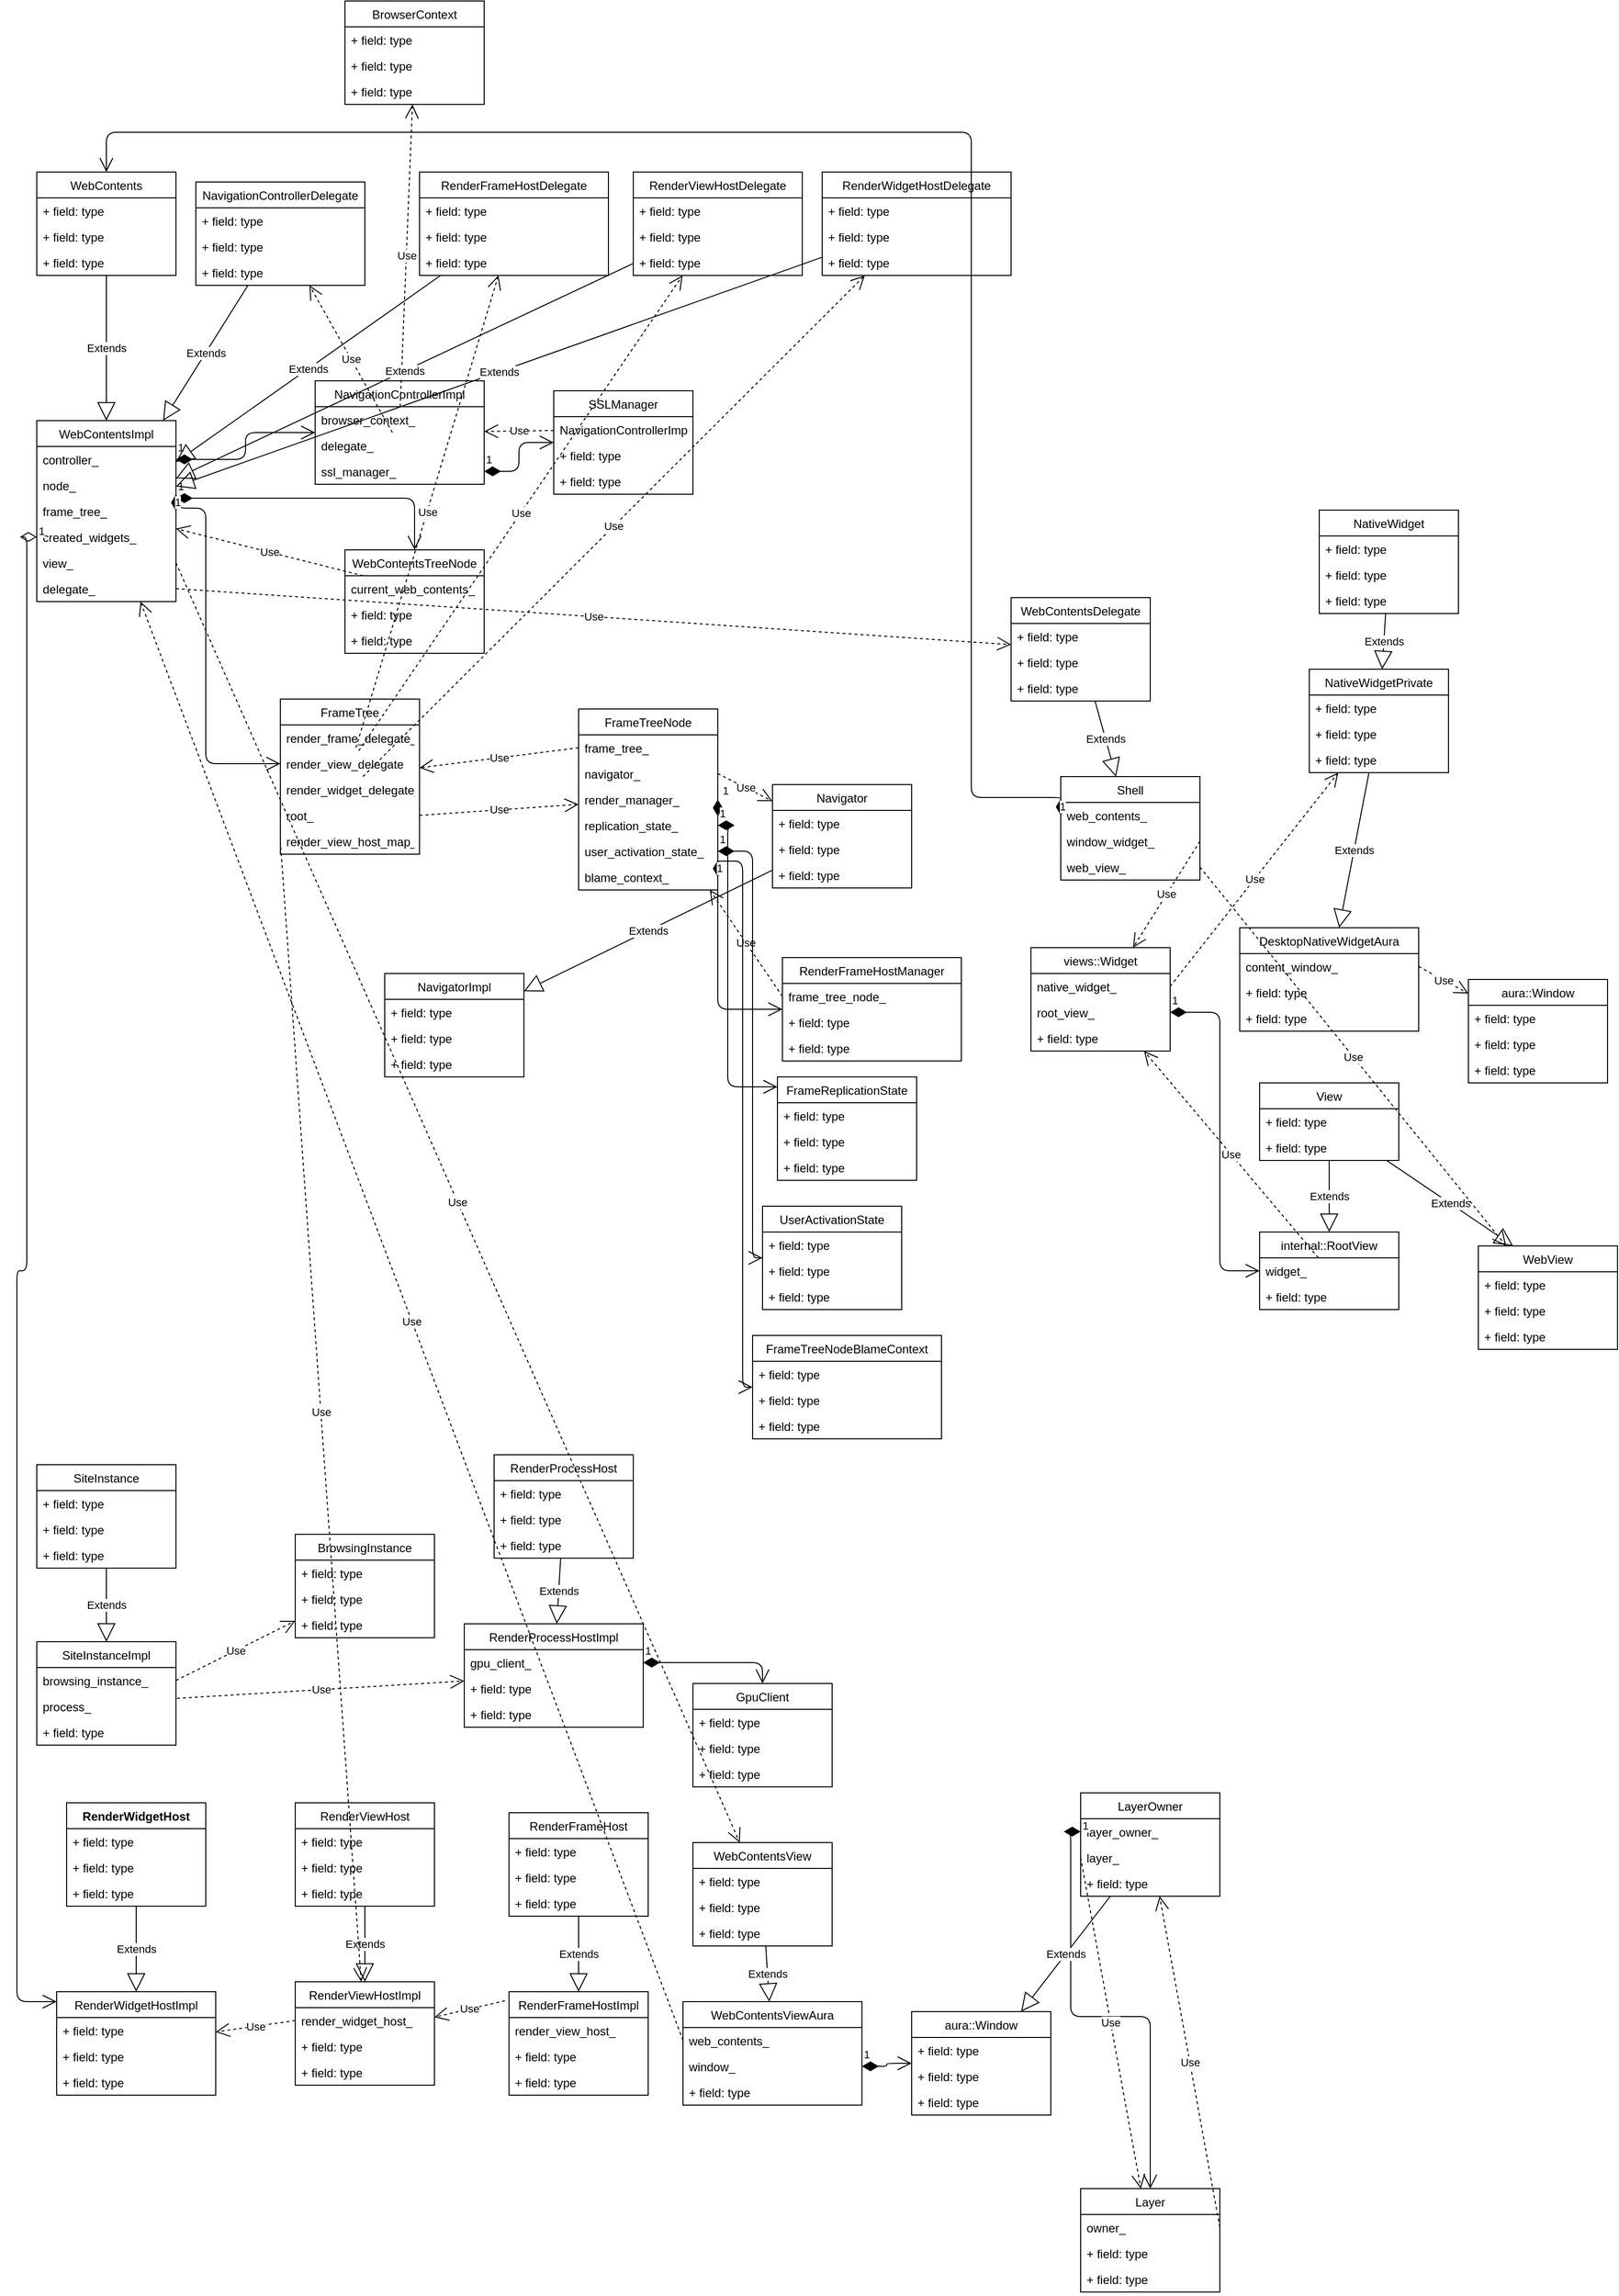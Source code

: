 <mxfile version="12.3.2" type="device" pages="1"><diagram id="mE_WoDy5f0xIenBd8f0p" name="Page-1"><mxGraphModel dx="1199" dy="2036" grid="1" gridSize="10" guides="1" tooltips="1" connect="1" arrows="1" fold="1" page="1" pageScale="1" pageWidth="850" pageHeight="1100" math="0" shadow="0"><root><mxCell id="0"/><mxCell id="1" parent="0"/><mxCell id="s4NOqOdISNQXd3Kvps32-1" value="WebContents" style="swimlane;fontStyle=0;childLayout=stackLayout;horizontal=1;startSize=26;fillColor=none;horizontalStack=0;resizeParent=1;resizeParentMax=0;resizeLast=0;collapsible=1;marginBottom=0;" parent="1" vertex="1"><mxGeometry x="40" y="120" width="140" height="104" as="geometry"/></mxCell><mxCell id="s4NOqOdISNQXd3Kvps32-2" value="+ field: type" style="text;strokeColor=none;fillColor=none;align=left;verticalAlign=top;spacingLeft=4;spacingRight=4;overflow=hidden;rotatable=0;points=[[0,0.5],[1,0.5]];portConstraint=eastwest;" parent="s4NOqOdISNQXd3Kvps32-1" vertex="1"><mxGeometry y="26" width="140" height="26" as="geometry"/></mxCell><mxCell id="s4NOqOdISNQXd3Kvps32-3" value="+ field: type" style="text;strokeColor=none;fillColor=none;align=left;verticalAlign=top;spacingLeft=4;spacingRight=4;overflow=hidden;rotatable=0;points=[[0,0.5],[1,0.5]];portConstraint=eastwest;" parent="s4NOqOdISNQXd3Kvps32-1" vertex="1"><mxGeometry y="52" width="140" height="26" as="geometry"/></mxCell><mxCell id="s4NOqOdISNQXd3Kvps32-4" value="+ field: type" style="text;strokeColor=none;fillColor=none;align=left;verticalAlign=top;spacingLeft=4;spacingRight=4;overflow=hidden;rotatable=0;points=[[0,0.5],[1,0.5]];portConstraint=eastwest;" parent="s4NOqOdISNQXd3Kvps32-1" vertex="1"><mxGeometry y="78" width="140" height="26" as="geometry"/></mxCell><mxCell id="s4NOqOdISNQXd3Kvps32-5" value="WebContentsImpl" style="swimlane;fontStyle=0;childLayout=stackLayout;horizontal=1;startSize=26;fillColor=none;horizontalStack=0;resizeParent=1;resizeParentMax=0;resizeLast=0;collapsible=1;marginBottom=0;" parent="1" vertex="1"><mxGeometry x="40" y="370" width="140" height="182" as="geometry"/></mxCell><mxCell id="s4NOqOdISNQXd3Kvps32-6" value="controller_" style="text;strokeColor=none;fillColor=none;align=left;verticalAlign=top;spacingLeft=4;spacingRight=4;overflow=hidden;rotatable=0;points=[[0,0.5],[1,0.5]];portConstraint=eastwest;" parent="s4NOqOdISNQXd3Kvps32-5" vertex="1"><mxGeometry y="26" width="140" height="26" as="geometry"/></mxCell><mxCell id="s4NOqOdISNQXd3Kvps32-7" value="node_" style="text;strokeColor=none;fillColor=none;align=left;verticalAlign=top;spacingLeft=4;spacingRight=4;overflow=hidden;rotatable=0;points=[[0,0.5],[1,0.5]];portConstraint=eastwest;" parent="s4NOqOdISNQXd3Kvps32-5" vertex="1"><mxGeometry y="52" width="140" height="26" as="geometry"/></mxCell><mxCell id="s4NOqOdISNQXd3Kvps32-8" value="frame_tree_" style="text;strokeColor=none;fillColor=none;align=left;verticalAlign=top;spacingLeft=4;spacingRight=4;overflow=hidden;rotatable=0;points=[[0,0.5],[1,0.5]];portConstraint=eastwest;" parent="s4NOqOdISNQXd3Kvps32-5" vertex="1"><mxGeometry y="78" width="140" height="26" as="geometry"/></mxCell><mxCell id="9x6YJBM1F42N6oSVauc6-19" value="created_widgets_" style="text;strokeColor=none;fillColor=none;align=left;verticalAlign=top;spacingLeft=4;spacingRight=4;overflow=hidden;rotatable=0;points=[[0,0.5],[1,0.5]];portConstraint=eastwest;" parent="s4NOqOdISNQXd3Kvps32-5" vertex="1"><mxGeometry y="104" width="140" height="26" as="geometry"/></mxCell><mxCell id="9x6YJBM1F42N6oSVauc6-44" value="view_" style="text;strokeColor=none;fillColor=none;align=left;verticalAlign=top;spacingLeft=4;spacingRight=4;overflow=hidden;rotatable=0;points=[[0,0.5],[1,0.5]];portConstraint=eastwest;" parent="s4NOqOdISNQXd3Kvps32-5" vertex="1"><mxGeometry y="130" width="140" height="26" as="geometry"/></mxCell><mxCell id="9x6YJBM1F42N6oSVauc6-74" value="delegate_" style="text;strokeColor=none;fillColor=none;align=left;verticalAlign=top;spacingLeft=4;spacingRight=4;overflow=hidden;rotatable=0;points=[[0,0.5],[1,0.5]];portConstraint=eastwest;" parent="s4NOqOdISNQXd3Kvps32-5" vertex="1"><mxGeometry y="156" width="140" height="26" as="geometry"/></mxCell><mxCell id="s4NOqOdISNQXd3Kvps32-9" value="Extends" style="endArrow=block;endSize=16;endFill=0;html=1;" parent="1" source="s4NOqOdISNQXd3Kvps32-1" target="s4NOqOdISNQXd3Kvps32-5" edge="1"><mxGeometry width="160" relative="1" as="geometry"><mxPoint x="40" y="420" as="sourcePoint"/><mxPoint x="200" y="420" as="targetPoint"/></mxGeometry></mxCell><mxCell id="s4NOqOdISNQXd3Kvps32-10" value="NavigationControllerImpl" style="swimlane;fontStyle=0;childLayout=stackLayout;horizontal=1;startSize=26;fillColor=none;horizontalStack=0;resizeParent=1;resizeParentMax=0;resizeLast=0;collapsible=1;marginBottom=0;" parent="1" vertex="1"><mxGeometry x="320" y="330" width="170" height="104" as="geometry"/></mxCell><mxCell id="s4NOqOdISNQXd3Kvps32-11" value="browser_context_" style="text;strokeColor=none;fillColor=none;align=left;verticalAlign=top;spacingLeft=4;spacingRight=4;overflow=hidden;rotatable=0;points=[[0,0.5],[1,0.5]];portConstraint=eastwest;" parent="s4NOqOdISNQXd3Kvps32-10" vertex="1"><mxGeometry y="26" width="170" height="26" as="geometry"/></mxCell><mxCell id="s4NOqOdISNQXd3Kvps32-12" value="delegate_" style="text;strokeColor=none;fillColor=none;align=left;verticalAlign=top;spacingLeft=4;spacingRight=4;overflow=hidden;rotatable=0;points=[[0,0.5],[1,0.5]];portConstraint=eastwest;" parent="s4NOqOdISNQXd3Kvps32-10" vertex="1"><mxGeometry y="52" width="170" height="26" as="geometry"/></mxCell><mxCell id="s4NOqOdISNQXd3Kvps32-13" value="ssl_manager_" style="text;strokeColor=none;fillColor=none;align=left;verticalAlign=top;spacingLeft=4;spacingRight=4;overflow=hidden;rotatable=0;points=[[0,0.5],[1,0.5]];portConstraint=eastwest;" parent="s4NOqOdISNQXd3Kvps32-10" vertex="1"><mxGeometry y="78" width="170" height="26" as="geometry"/></mxCell><mxCell id="s4NOqOdISNQXd3Kvps32-14" value="1" style="endArrow=open;html=1;endSize=12;startArrow=diamondThin;startSize=14;startFill=1;edgeStyle=orthogonalEdgeStyle;align=left;verticalAlign=bottom;" parent="1" source="s4NOqOdISNQXd3Kvps32-6" target="s4NOqOdISNQXd3Kvps32-10" edge="1"><mxGeometry x="-1" y="3" relative="1" as="geometry"><mxPoint x="40" y="420" as="sourcePoint"/><mxPoint x="200" y="420" as="targetPoint"/></mxGeometry></mxCell><mxCell id="s4NOqOdISNQXd3Kvps32-15" value="BrowserContext" style="swimlane;fontStyle=0;childLayout=stackLayout;horizontal=1;startSize=26;fillColor=none;horizontalStack=0;resizeParent=1;resizeParentMax=0;resizeLast=0;collapsible=1;marginBottom=0;" parent="1" vertex="1"><mxGeometry x="350" y="-52" width="140" height="104" as="geometry"/></mxCell><mxCell id="s4NOqOdISNQXd3Kvps32-16" value="+ field: type" style="text;strokeColor=none;fillColor=none;align=left;verticalAlign=top;spacingLeft=4;spacingRight=4;overflow=hidden;rotatable=0;points=[[0,0.5],[1,0.5]];portConstraint=eastwest;" parent="s4NOqOdISNQXd3Kvps32-15" vertex="1"><mxGeometry y="26" width="140" height="26" as="geometry"/></mxCell><mxCell id="s4NOqOdISNQXd3Kvps32-17" value="+ field: type" style="text;strokeColor=none;fillColor=none;align=left;verticalAlign=top;spacingLeft=4;spacingRight=4;overflow=hidden;rotatable=0;points=[[0,0.5],[1,0.5]];portConstraint=eastwest;" parent="s4NOqOdISNQXd3Kvps32-15" vertex="1"><mxGeometry y="52" width="140" height="26" as="geometry"/></mxCell><mxCell id="s4NOqOdISNQXd3Kvps32-18" value="+ field: type" style="text;strokeColor=none;fillColor=none;align=left;verticalAlign=top;spacingLeft=4;spacingRight=4;overflow=hidden;rotatable=0;points=[[0,0.5],[1,0.5]];portConstraint=eastwest;" parent="s4NOqOdISNQXd3Kvps32-15" vertex="1"><mxGeometry y="78" width="140" height="26" as="geometry"/></mxCell><mxCell id="s4NOqOdISNQXd3Kvps32-19" value="Use" style="endArrow=open;endSize=12;dashed=1;html=1;" parent="1" source="s4NOqOdISNQXd3Kvps32-11" target="s4NOqOdISNQXd3Kvps32-15" edge="1"><mxGeometry width="160" relative="1" as="geometry"><mxPoint x="40" y="420" as="sourcePoint"/><mxPoint x="200" y="420" as="targetPoint"/></mxGeometry></mxCell><mxCell id="s4NOqOdISNQXd3Kvps32-20" value="NavigationControllerDelegate" style="swimlane;fontStyle=0;childLayout=stackLayout;horizontal=1;startSize=26;fillColor=none;horizontalStack=0;resizeParent=1;resizeParentMax=0;resizeLast=0;collapsible=1;marginBottom=0;" parent="1" vertex="1"><mxGeometry x="200" y="130" width="170" height="104" as="geometry"/></mxCell><mxCell id="s4NOqOdISNQXd3Kvps32-21" value="+ field: type" style="text;strokeColor=none;fillColor=none;align=left;verticalAlign=top;spacingLeft=4;spacingRight=4;overflow=hidden;rotatable=0;points=[[0,0.5],[1,0.5]];portConstraint=eastwest;" parent="s4NOqOdISNQXd3Kvps32-20" vertex="1"><mxGeometry y="26" width="170" height="26" as="geometry"/></mxCell><mxCell id="s4NOqOdISNQXd3Kvps32-22" value="+ field: type" style="text;strokeColor=none;fillColor=none;align=left;verticalAlign=top;spacingLeft=4;spacingRight=4;overflow=hidden;rotatable=0;points=[[0,0.5],[1,0.5]];portConstraint=eastwest;" parent="s4NOqOdISNQXd3Kvps32-20" vertex="1"><mxGeometry y="52" width="170" height="26" as="geometry"/></mxCell><mxCell id="s4NOqOdISNQXd3Kvps32-23" value="+ field: type" style="text;strokeColor=none;fillColor=none;align=left;verticalAlign=top;spacingLeft=4;spacingRight=4;overflow=hidden;rotatable=0;points=[[0,0.5],[1,0.5]];portConstraint=eastwest;" parent="s4NOqOdISNQXd3Kvps32-20" vertex="1"><mxGeometry y="78" width="170" height="26" as="geometry"/></mxCell><mxCell id="s4NOqOdISNQXd3Kvps32-24" value="Extends" style="endArrow=block;endSize=16;endFill=0;html=1;" parent="1" source="s4NOqOdISNQXd3Kvps32-20" target="s4NOqOdISNQXd3Kvps32-5" edge="1"><mxGeometry width="160" relative="1" as="geometry"><mxPoint x="120" y="234" as="sourcePoint"/><mxPoint x="120" y="380" as="targetPoint"/></mxGeometry></mxCell><mxCell id="s4NOqOdISNQXd3Kvps32-25" value="Use" style="endArrow=open;endSize=12;dashed=1;html=1;" parent="1" source="s4NOqOdISNQXd3Kvps32-12" target="s4NOqOdISNQXd3Kvps32-20" edge="1"><mxGeometry width="160" relative="1" as="geometry"><mxPoint x="435.743" y="366" as="sourcePoint"/><mxPoint x="517.028" y="182" as="targetPoint"/></mxGeometry></mxCell><mxCell id="s4NOqOdISNQXd3Kvps32-26" value="SSLManager" style="swimlane;fontStyle=0;childLayout=stackLayout;horizontal=1;startSize=26;fillColor=none;horizontalStack=0;resizeParent=1;resizeParentMax=0;resizeLast=0;collapsible=1;marginBottom=0;" parent="1" vertex="1"><mxGeometry x="560" y="340" width="140" height="104" as="geometry"/></mxCell><mxCell id="s4NOqOdISNQXd3Kvps32-27" value="NavigationControllerImpl" style="text;strokeColor=none;fillColor=none;align=left;verticalAlign=top;spacingLeft=4;spacingRight=4;overflow=hidden;rotatable=0;points=[[0,0.5],[1,0.5]];portConstraint=eastwest;" parent="s4NOqOdISNQXd3Kvps32-26" vertex="1"><mxGeometry y="26" width="140" height="26" as="geometry"/></mxCell><mxCell id="s4NOqOdISNQXd3Kvps32-28" value="+ field: type" style="text;strokeColor=none;fillColor=none;align=left;verticalAlign=top;spacingLeft=4;spacingRight=4;overflow=hidden;rotatable=0;points=[[0,0.5],[1,0.5]];portConstraint=eastwest;" parent="s4NOqOdISNQXd3Kvps32-26" vertex="1"><mxGeometry y="52" width="140" height="26" as="geometry"/></mxCell><mxCell id="s4NOqOdISNQXd3Kvps32-29" value="+ field: type" style="text;strokeColor=none;fillColor=none;align=left;verticalAlign=top;spacingLeft=4;spacingRight=4;overflow=hidden;rotatable=0;points=[[0,0.5],[1,0.5]];portConstraint=eastwest;" parent="s4NOqOdISNQXd3Kvps32-26" vertex="1"><mxGeometry y="78" width="140" height="26" as="geometry"/></mxCell><mxCell id="s4NOqOdISNQXd3Kvps32-30" value="1" style="endArrow=open;html=1;endSize=12;startArrow=diamondThin;startSize=14;startFill=1;edgeStyle=orthogonalEdgeStyle;align=left;verticalAlign=bottom;" parent="1" source="s4NOqOdISNQXd3Kvps32-13" target="s4NOqOdISNQXd3Kvps32-26" edge="1"><mxGeometry x="-1" y="3" relative="1" as="geometry"><mxPoint x="190" y="419" as="sourcePoint"/><mxPoint x="360" y="392" as="targetPoint"/></mxGeometry></mxCell><mxCell id="s4NOqOdISNQXd3Kvps32-31" value="Use" style="endArrow=open;endSize=12;dashed=1;html=1;" parent="1" source="s4NOqOdISNQXd3Kvps32-27" target="s4NOqOdISNQXd3Kvps32-10" edge="1"><mxGeometry width="160" relative="1" as="geometry"><mxPoint x="435.743" y="366" as="sourcePoint"/><mxPoint x="517.028" y="182" as="targetPoint"/></mxGeometry></mxCell><mxCell id="s4NOqOdISNQXd3Kvps32-32" value="WebContentsTreeNode" style="swimlane;fontStyle=0;childLayout=stackLayout;horizontal=1;startSize=26;fillColor=none;horizontalStack=0;resizeParent=1;resizeParentMax=0;resizeLast=0;collapsible=1;marginBottom=0;" parent="1" vertex="1"><mxGeometry x="350" y="500" width="140" height="104" as="geometry"/></mxCell><mxCell id="s4NOqOdISNQXd3Kvps32-33" value="current_web_contents_" style="text;strokeColor=none;fillColor=none;align=left;verticalAlign=top;spacingLeft=4;spacingRight=4;overflow=hidden;rotatable=0;points=[[0,0.5],[1,0.5]];portConstraint=eastwest;" parent="s4NOqOdISNQXd3Kvps32-32" vertex="1"><mxGeometry y="26" width="140" height="26" as="geometry"/></mxCell><mxCell id="s4NOqOdISNQXd3Kvps32-34" value="+ field: type" style="text;strokeColor=none;fillColor=none;align=left;verticalAlign=top;spacingLeft=4;spacingRight=4;overflow=hidden;rotatable=0;points=[[0,0.5],[1,0.5]];portConstraint=eastwest;" parent="s4NOqOdISNQXd3Kvps32-32" vertex="1"><mxGeometry y="52" width="140" height="26" as="geometry"/></mxCell><mxCell id="s4NOqOdISNQXd3Kvps32-35" value="+ field: type" style="text;strokeColor=none;fillColor=none;align=left;verticalAlign=top;spacingLeft=4;spacingRight=4;overflow=hidden;rotatable=0;points=[[0,0.5],[1,0.5]];portConstraint=eastwest;" parent="s4NOqOdISNQXd3Kvps32-32" vertex="1"><mxGeometry y="78" width="140" height="26" as="geometry"/></mxCell><mxCell id="s4NOqOdISNQXd3Kvps32-36" value="1" style="endArrow=open;html=1;endSize=12;startArrow=diamondThin;startSize=14;startFill=1;edgeStyle=orthogonalEdgeStyle;align=left;verticalAlign=bottom;" parent="1" source="s4NOqOdISNQXd3Kvps32-7" target="s4NOqOdISNQXd3Kvps32-32" edge="1"><mxGeometry x="-1" y="3" relative="1" as="geometry"><mxPoint x="190" y="419" as="sourcePoint"/><mxPoint x="330" y="392" as="targetPoint"/><Array as="points"><mxPoint x="420" y="448"/></Array></mxGeometry></mxCell><mxCell id="s4NOqOdISNQXd3Kvps32-37" value="Use" style="endArrow=open;endSize=12;dashed=1;html=1;" parent="1" source="s4NOqOdISNQXd3Kvps32-33" target="s4NOqOdISNQXd3Kvps32-5" edge="1"><mxGeometry width="160" relative="1" as="geometry"><mxPoint x="570" y="389.933" as="sourcePoint"/><mxPoint x="500" y="390.867" as="targetPoint"/></mxGeometry></mxCell><mxCell id="s4NOqOdISNQXd3Kvps32-38" value="NavigatorImpl" style="swimlane;fontStyle=0;childLayout=stackLayout;horizontal=1;startSize=26;fillColor=none;horizontalStack=0;resizeParent=1;resizeParentMax=0;resizeLast=0;collapsible=1;marginBottom=0;" parent="1" vertex="1"><mxGeometry x="390" y="926" width="140" height="104" as="geometry"/></mxCell><mxCell id="s4NOqOdISNQXd3Kvps32-39" value="+ field: type" style="text;strokeColor=none;fillColor=none;align=left;verticalAlign=top;spacingLeft=4;spacingRight=4;overflow=hidden;rotatable=0;points=[[0,0.5],[1,0.5]];portConstraint=eastwest;" parent="s4NOqOdISNQXd3Kvps32-38" vertex="1"><mxGeometry y="26" width="140" height="26" as="geometry"/></mxCell><mxCell id="s4NOqOdISNQXd3Kvps32-40" value="+ field: type" style="text;strokeColor=none;fillColor=none;align=left;verticalAlign=top;spacingLeft=4;spacingRight=4;overflow=hidden;rotatable=0;points=[[0,0.5],[1,0.5]];portConstraint=eastwest;" parent="s4NOqOdISNQXd3Kvps32-38" vertex="1"><mxGeometry y="52" width="140" height="26" as="geometry"/></mxCell><mxCell id="s4NOqOdISNQXd3Kvps32-41" value="+ field: type" style="text;strokeColor=none;fillColor=none;align=left;verticalAlign=top;spacingLeft=4;spacingRight=4;overflow=hidden;rotatable=0;points=[[0,0.5],[1,0.5]];portConstraint=eastwest;" parent="s4NOqOdISNQXd3Kvps32-38" vertex="1"><mxGeometry y="78" width="140" height="26" as="geometry"/></mxCell><mxCell id="s4NOqOdISNQXd3Kvps32-42" value="FrameTree" style="swimlane;fontStyle=0;childLayout=stackLayout;horizontal=1;startSize=26;fillColor=none;horizontalStack=0;resizeParent=1;resizeParentMax=0;resizeLast=0;collapsible=1;marginBottom=0;" parent="1" vertex="1"><mxGeometry x="285" y="650" width="140" height="156" as="geometry"/></mxCell><mxCell id="s4NOqOdISNQXd3Kvps32-43" value="render_frame_delegate_" style="text;strokeColor=none;fillColor=none;align=left;verticalAlign=top;spacingLeft=4;spacingRight=4;overflow=hidden;rotatable=0;points=[[0,0.5],[1,0.5]];portConstraint=eastwest;" parent="s4NOqOdISNQXd3Kvps32-42" vertex="1"><mxGeometry y="26" width="140" height="26" as="geometry"/></mxCell><mxCell id="s4NOqOdISNQXd3Kvps32-44" value="render_view_delegate" style="text;strokeColor=none;fillColor=none;align=left;verticalAlign=top;spacingLeft=4;spacingRight=4;overflow=hidden;rotatable=0;points=[[0,0.5],[1,0.5]];portConstraint=eastwest;" parent="s4NOqOdISNQXd3Kvps32-42" vertex="1"><mxGeometry y="52" width="140" height="26" as="geometry"/></mxCell><mxCell id="s4NOqOdISNQXd3Kvps32-45" value="render_widget_delegate_" style="text;strokeColor=none;fillColor=none;align=left;verticalAlign=top;spacingLeft=4;spacingRight=4;overflow=hidden;rotatable=0;points=[[0,0.5],[1,0.5]];portConstraint=eastwest;" parent="s4NOqOdISNQXd3Kvps32-42" vertex="1"><mxGeometry y="78" width="140" height="26" as="geometry"/></mxCell><mxCell id="s4NOqOdISNQXd3Kvps32-68" value="root_" style="text;strokeColor=none;fillColor=none;align=left;verticalAlign=top;spacingLeft=4;spacingRight=4;overflow=hidden;rotatable=0;points=[[0,0.5],[1,0.5]];portConstraint=eastwest;" parent="s4NOqOdISNQXd3Kvps32-42" vertex="1"><mxGeometry y="104" width="140" height="26" as="geometry"/></mxCell><mxCell id="9x6YJBM1F42N6oSVauc6-22" value="render_view_host_map_" style="text;strokeColor=none;fillColor=none;align=left;verticalAlign=top;spacingLeft=4;spacingRight=4;overflow=hidden;rotatable=0;points=[[0,0.5],[1,0.5]];portConstraint=eastwest;" parent="s4NOqOdISNQXd3Kvps32-42" vertex="1"><mxGeometry y="130" width="140" height="26" as="geometry"/></mxCell><mxCell id="s4NOqOdISNQXd3Kvps32-46" value="RenderFrameHostDelegate" style="swimlane;fontStyle=0;childLayout=stackLayout;horizontal=1;startSize=26;fillColor=none;horizontalStack=0;resizeParent=1;resizeParentMax=0;resizeLast=0;collapsible=1;marginBottom=0;" parent="1" vertex="1"><mxGeometry x="425" y="120" width="190" height="104" as="geometry"/></mxCell><mxCell id="s4NOqOdISNQXd3Kvps32-47" value="+ field: type" style="text;strokeColor=none;fillColor=none;align=left;verticalAlign=top;spacingLeft=4;spacingRight=4;overflow=hidden;rotatable=0;points=[[0,0.5],[1,0.5]];portConstraint=eastwest;" parent="s4NOqOdISNQXd3Kvps32-46" vertex="1"><mxGeometry y="26" width="190" height="26" as="geometry"/></mxCell><mxCell id="s4NOqOdISNQXd3Kvps32-48" value="+ field: type" style="text;strokeColor=none;fillColor=none;align=left;verticalAlign=top;spacingLeft=4;spacingRight=4;overflow=hidden;rotatable=0;points=[[0,0.5],[1,0.5]];portConstraint=eastwest;" parent="s4NOqOdISNQXd3Kvps32-46" vertex="1"><mxGeometry y="52" width="190" height="26" as="geometry"/></mxCell><mxCell id="s4NOqOdISNQXd3Kvps32-49" value="+ field: type" style="text;strokeColor=none;fillColor=none;align=left;verticalAlign=top;spacingLeft=4;spacingRight=4;overflow=hidden;rotatable=0;points=[[0,0.5],[1,0.5]];portConstraint=eastwest;" parent="s4NOqOdISNQXd3Kvps32-46" vertex="1"><mxGeometry y="78" width="190" height="26" as="geometry"/></mxCell><mxCell id="s4NOqOdISNQXd3Kvps32-50" value="Extends" style="endArrow=block;endSize=16;endFill=0;html=1;" parent="1" source="s4NOqOdISNQXd3Kvps32-46" target="s4NOqOdISNQXd3Kvps32-5" edge="1"><mxGeometry width="160" relative="1" as="geometry"><mxPoint x="257.083" y="244" as="sourcePoint"/><mxPoint x="157.917" y="380" as="targetPoint"/></mxGeometry></mxCell><mxCell id="s4NOqOdISNQXd3Kvps32-51" value="Use" style="endArrow=open;endSize=12;dashed=1;html=1;exitX=0.543;exitY=-0.115;exitDx=0;exitDy=0;exitPerimeter=0;" parent="1" source="s4NOqOdISNQXd3Kvps32-44" target="s4NOqOdISNQXd3Kvps32-46" edge="1"><mxGeometry width="160" relative="1" as="geometry"><mxPoint x="407.676" y="392" as="sourcePoint"/><mxPoint x="324.296" y="244" as="targetPoint"/></mxGeometry></mxCell><mxCell id="s4NOqOdISNQXd3Kvps32-52" value="RenderViewHostDelegate" style="swimlane;fontStyle=0;childLayout=stackLayout;horizontal=1;startSize=26;fillColor=none;horizontalStack=0;resizeParent=1;resizeParentMax=0;resizeLast=0;collapsible=1;marginBottom=0;" parent="1" vertex="1"><mxGeometry x="640" y="120" width="170" height="104" as="geometry"/></mxCell><mxCell id="s4NOqOdISNQXd3Kvps32-53" value="+ field: type" style="text;strokeColor=none;fillColor=none;align=left;verticalAlign=top;spacingLeft=4;spacingRight=4;overflow=hidden;rotatable=0;points=[[0,0.5],[1,0.5]];portConstraint=eastwest;" parent="s4NOqOdISNQXd3Kvps32-52" vertex="1"><mxGeometry y="26" width="170" height="26" as="geometry"/></mxCell><mxCell id="s4NOqOdISNQXd3Kvps32-54" value="+ field: type" style="text;strokeColor=none;fillColor=none;align=left;verticalAlign=top;spacingLeft=4;spacingRight=4;overflow=hidden;rotatable=0;points=[[0,0.5],[1,0.5]];portConstraint=eastwest;" parent="s4NOqOdISNQXd3Kvps32-52" vertex="1"><mxGeometry y="52" width="170" height="26" as="geometry"/></mxCell><mxCell id="s4NOqOdISNQXd3Kvps32-55" value="+ field: type" style="text;strokeColor=none;fillColor=none;align=left;verticalAlign=top;spacingLeft=4;spacingRight=4;overflow=hidden;rotatable=0;points=[[0,0.5],[1,0.5]];portConstraint=eastwest;" parent="s4NOqOdISNQXd3Kvps32-52" vertex="1"><mxGeometry y="78" width="170" height="26" as="geometry"/></mxCell><mxCell id="s4NOqOdISNQXd3Kvps32-56" value="Extends" style="endArrow=block;endSize=16;endFill=0;html=1;" parent="1" source="s4NOqOdISNQXd3Kvps32-52" target="s4NOqOdISNQXd3Kvps32-5" edge="1"><mxGeometry width="160" relative="1" as="geometry"><mxPoint x="257.083" y="244" as="sourcePoint"/><mxPoint x="157.917" y="380" as="targetPoint"/></mxGeometry></mxCell><mxCell id="s4NOqOdISNQXd3Kvps32-57" value="Use" style="endArrow=open;endSize=12;dashed=1;html=1;" parent="1" source="s4NOqOdISNQXd3Kvps32-44" target="s4NOqOdISNQXd3Kvps32-52" edge="1"><mxGeometry width="160" relative="1" as="geometry"><mxPoint x="441.02" y="697.01" as="sourcePoint"/><mxPoint x="521.016" y="234" as="targetPoint"/></mxGeometry></mxCell><mxCell id="s4NOqOdISNQXd3Kvps32-58" value="RenderWidgetHostDelegate" style="swimlane;fontStyle=0;childLayout=stackLayout;horizontal=1;startSize=26;fillColor=none;horizontalStack=0;resizeParent=1;resizeParentMax=0;resizeLast=0;collapsible=1;marginBottom=0;" parent="1" vertex="1"><mxGeometry x="830" y="120" width="190" height="104" as="geometry"/></mxCell><mxCell id="s4NOqOdISNQXd3Kvps32-59" value="+ field: type" style="text;strokeColor=none;fillColor=none;align=left;verticalAlign=top;spacingLeft=4;spacingRight=4;overflow=hidden;rotatable=0;points=[[0,0.5],[1,0.5]];portConstraint=eastwest;" parent="s4NOqOdISNQXd3Kvps32-58" vertex="1"><mxGeometry y="26" width="190" height="26" as="geometry"/></mxCell><mxCell id="s4NOqOdISNQXd3Kvps32-60" value="+ field: type" style="text;strokeColor=none;fillColor=none;align=left;verticalAlign=top;spacingLeft=4;spacingRight=4;overflow=hidden;rotatable=0;points=[[0,0.5],[1,0.5]];portConstraint=eastwest;" parent="s4NOqOdISNQXd3Kvps32-58" vertex="1"><mxGeometry y="52" width="190" height="26" as="geometry"/></mxCell><mxCell id="s4NOqOdISNQXd3Kvps32-61" value="+ field: type" style="text;strokeColor=none;fillColor=none;align=left;verticalAlign=top;spacingLeft=4;spacingRight=4;overflow=hidden;rotatable=0;points=[[0,0.5],[1,0.5]];portConstraint=eastwest;" parent="s4NOqOdISNQXd3Kvps32-58" vertex="1"><mxGeometry y="78" width="190" height="26" as="geometry"/></mxCell><mxCell id="s4NOqOdISNQXd3Kvps32-62" value="Extends" style="endArrow=block;endSize=16;endFill=0;html=1;" parent="1" source="s4NOqOdISNQXd3Kvps32-58" target="s4NOqOdISNQXd3Kvps32-5" edge="1"><mxGeometry width="160" relative="1" as="geometry"><mxPoint x="650" y="216.553" as="sourcePoint"/><mxPoint x="190" y="403.545" as="targetPoint"/></mxGeometry></mxCell><mxCell id="s4NOqOdISNQXd3Kvps32-63" value="Use" style="endArrow=open;endSize=12;dashed=1;html=1;" parent="1" source="s4NOqOdISNQXd3Kvps32-45" target="s4NOqOdISNQXd3Kvps32-58" edge="1"><mxGeometry width="160" relative="1" as="geometry"><mxPoint x="442.345" y="700" as="sourcePoint"/><mxPoint x="705.621" y="234" as="targetPoint"/></mxGeometry></mxCell><mxCell id="s4NOqOdISNQXd3Kvps32-64" value="FrameTreeNode" style="swimlane;fontStyle=0;childLayout=stackLayout;horizontal=1;startSize=26;fillColor=none;horizontalStack=0;resizeParent=1;resizeParentMax=0;resizeLast=0;collapsible=1;marginBottom=0;" parent="1" vertex="1"><mxGeometry x="585" y="660" width="140" height="182" as="geometry"/></mxCell><mxCell id="s4NOqOdISNQXd3Kvps32-65" value="frame_tree_" style="text;strokeColor=none;fillColor=none;align=left;verticalAlign=top;spacingLeft=4;spacingRight=4;overflow=hidden;rotatable=0;points=[[0,0.5],[1,0.5]];portConstraint=eastwest;" parent="s4NOqOdISNQXd3Kvps32-64" vertex="1"><mxGeometry y="26" width="140" height="26" as="geometry"/></mxCell><mxCell id="s4NOqOdISNQXd3Kvps32-66" value="navigator_" style="text;strokeColor=none;fillColor=none;align=left;verticalAlign=top;spacingLeft=4;spacingRight=4;overflow=hidden;rotatable=0;points=[[0,0.5],[1,0.5]];portConstraint=eastwest;" parent="s4NOqOdISNQXd3Kvps32-64" vertex="1"><mxGeometry y="52" width="140" height="26" as="geometry"/></mxCell><mxCell id="s4NOqOdISNQXd3Kvps32-67" value="render_manager_" style="text;strokeColor=none;fillColor=none;align=left;verticalAlign=top;spacingLeft=4;spacingRight=4;overflow=hidden;rotatable=0;points=[[0,0.5],[1,0.5]];portConstraint=eastwest;" parent="s4NOqOdISNQXd3Kvps32-64" vertex="1"><mxGeometry y="78" width="140" height="26" as="geometry"/></mxCell><mxCell id="s4NOqOdISNQXd3Kvps32-87" value="replication_state_" style="text;strokeColor=none;fillColor=none;align=left;verticalAlign=top;spacingLeft=4;spacingRight=4;overflow=hidden;rotatable=0;points=[[0,0.5],[1,0.5]];portConstraint=eastwest;" parent="s4NOqOdISNQXd3Kvps32-64" vertex="1"><mxGeometry y="104" width="140" height="26" as="geometry"/></mxCell><mxCell id="s4NOqOdISNQXd3Kvps32-93" value="user_activation_state_" style="text;strokeColor=none;fillColor=none;align=left;verticalAlign=top;spacingLeft=4;spacingRight=4;overflow=hidden;rotatable=0;points=[[0,0.5],[1,0.5]];portConstraint=eastwest;" parent="s4NOqOdISNQXd3Kvps32-64" vertex="1"><mxGeometry y="130" width="140" height="26" as="geometry"/></mxCell><mxCell id="s4NOqOdISNQXd3Kvps32-99" value="blame_context_" style="text;strokeColor=none;fillColor=none;align=left;verticalAlign=top;spacingLeft=4;spacingRight=4;overflow=hidden;rotatable=0;points=[[0,0.5],[1,0.5]];portConstraint=eastwest;" parent="s4NOqOdISNQXd3Kvps32-64" vertex="1"><mxGeometry y="156" width="140" height="26" as="geometry"/></mxCell><mxCell id="s4NOqOdISNQXd3Kvps32-69" value="Use" style="endArrow=open;endSize=12;dashed=1;html=1;exitX=1;exitY=0.5;exitDx=0;exitDy=0;" parent="1" source="s4NOqOdISNQXd3Kvps32-68" target="s4NOqOdISNQXd3Kvps32-64" edge="1"><mxGeometry width="160" relative="1" as="geometry"><mxPoint x="446.67" y="726" as="sourcePoint"/><mxPoint x="888.321" y="234" as="targetPoint"/></mxGeometry></mxCell><mxCell id="s4NOqOdISNQXd3Kvps32-70" value="Use" style="endArrow=open;endSize=12;dashed=1;html=1;" parent="1" target="s4NOqOdISNQXd3Kvps32-42" edge="1"><mxGeometry width="160" relative="1" as="geometry"><mxPoint x="585" y="699" as="sourcePoint"/><mxPoint x="490" y="650" as="targetPoint"/></mxGeometry></mxCell><mxCell id="s4NOqOdISNQXd3Kvps32-71" value="Navigator" style="swimlane;fontStyle=0;childLayout=stackLayout;horizontal=1;startSize=26;fillColor=none;horizontalStack=0;resizeParent=1;resizeParentMax=0;resizeLast=0;collapsible=1;marginBottom=0;" parent="1" vertex="1"><mxGeometry x="780" y="736" width="140" height="104" as="geometry"/></mxCell><mxCell id="s4NOqOdISNQXd3Kvps32-72" value="+ field: type" style="text;strokeColor=none;fillColor=none;align=left;verticalAlign=top;spacingLeft=4;spacingRight=4;overflow=hidden;rotatable=0;points=[[0,0.5],[1,0.5]];portConstraint=eastwest;" parent="s4NOqOdISNQXd3Kvps32-71" vertex="1"><mxGeometry y="26" width="140" height="26" as="geometry"/></mxCell><mxCell id="s4NOqOdISNQXd3Kvps32-73" value="+ field: type" style="text;strokeColor=none;fillColor=none;align=left;verticalAlign=top;spacingLeft=4;spacingRight=4;overflow=hidden;rotatable=0;points=[[0,0.5],[1,0.5]];portConstraint=eastwest;" parent="s4NOqOdISNQXd3Kvps32-71" vertex="1"><mxGeometry y="52" width="140" height="26" as="geometry"/></mxCell><mxCell id="s4NOqOdISNQXd3Kvps32-74" value="+ field: type" style="text;strokeColor=none;fillColor=none;align=left;verticalAlign=top;spacingLeft=4;spacingRight=4;overflow=hidden;rotatable=0;points=[[0,0.5],[1,0.5]];portConstraint=eastwest;" parent="s4NOqOdISNQXd3Kvps32-71" vertex="1"><mxGeometry y="78" width="140" height="26" as="geometry"/></mxCell><mxCell id="s4NOqOdISNQXd3Kvps32-75" value="Extends" style="endArrow=block;endSize=16;endFill=0;html=1;" parent="1" source="s4NOqOdISNQXd3Kvps32-71" target="s4NOqOdISNQXd3Kvps32-38" edge="1"><mxGeometry width="160" relative="1" as="geometry"><mxPoint x="257.083" y="244" as="sourcePoint"/><mxPoint x="157.917" y="380" as="targetPoint"/></mxGeometry></mxCell><mxCell id="s4NOqOdISNQXd3Kvps32-76" value="Use" style="endArrow=open;endSize=12;dashed=1;html=1;exitX=1;exitY=0.5;exitDx=0;exitDy=0;" parent="1" source="s4NOqOdISNQXd3Kvps32-66" target="s4NOqOdISNQXd3Kvps32-71" edge="1"><mxGeometry width="160" relative="1" as="geometry"><mxPoint x="435" y="777" as="sourcePoint"/><mxPoint x="595" y="738.739" as="targetPoint"/></mxGeometry></mxCell><mxCell id="s4NOqOdISNQXd3Kvps32-77" value="RenderFrameHostManager" style="swimlane;fontStyle=0;childLayout=stackLayout;horizontal=1;startSize=26;fillColor=none;horizontalStack=0;resizeParent=1;resizeParentMax=0;resizeLast=0;collapsible=1;marginBottom=0;" parent="1" vertex="1"><mxGeometry x="790" y="910" width="180" height="104" as="geometry"/></mxCell><mxCell id="s4NOqOdISNQXd3Kvps32-78" value="frame_tree_node_" style="text;strokeColor=none;fillColor=none;align=left;verticalAlign=top;spacingLeft=4;spacingRight=4;overflow=hidden;rotatable=0;points=[[0,0.5],[1,0.5]];portConstraint=eastwest;" parent="s4NOqOdISNQXd3Kvps32-77" vertex="1"><mxGeometry y="26" width="180" height="26" as="geometry"/></mxCell><mxCell id="s4NOqOdISNQXd3Kvps32-79" value="+ field: type" style="text;strokeColor=none;fillColor=none;align=left;verticalAlign=top;spacingLeft=4;spacingRight=4;overflow=hidden;rotatable=0;points=[[0,0.5],[1,0.5]];portConstraint=eastwest;" parent="s4NOqOdISNQXd3Kvps32-77" vertex="1"><mxGeometry y="52" width="180" height="26" as="geometry"/></mxCell><mxCell id="s4NOqOdISNQXd3Kvps32-80" value="+ field: type" style="text;strokeColor=none;fillColor=none;align=left;verticalAlign=top;spacingLeft=4;spacingRight=4;overflow=hidden;rotatable=0;points=[[0,0.5],[1,0.5]];portConstraint=eastwest;" parent="s4NOqOdISNQXd3Kvps32-77" vertex="1"><mxGeometry y="78" width="180" height="26" as="geometry"/></mxCell><mxCell id="s4NOqOdISNQXd3Kvps32-81" value="1" style="endArrow=open;html=1;endSize=12;startArrow=diamondThin;startSize=14;startFill=1;edgeStyle=orthogonalEdgeStyle;align=left;verticalAlign=bottom;exitX=1;exitY=0.5;exitDx=0;exitDy=0;" parent="1" source="s4NOqOdISNQXd3Kvps32-67" target="s4NOqOdISNQXd3Kvps32-77" edge="1"><mxGeometry x="-1" y="3" relative="1" as="geometry"><mxPoint x="190" y="458" as="sourcePoint"/><mxPoint x="430" y="510" as="targetPoint"/><Array as="points"><mxPoint x="725" y="962"/></Array></mxGeometry></mxCell><mxCell id="s4NOqOdISNQXd3Kvps32-82" value="Use" style="endArrow=open;endSize=12;dashed=1;html=1;exitX=0;exitY=0.5;exitDx=0;exitDy=0;" parent="1" source="s4NOqOdISNQXd3Kvps32-78" target="s4NOqOdISNQXd3Kvps32-64" edge="1"><mxGeometry width="160" relative="1" as="geometry"><mxPoint x="735" y="735" as="sourcePoint"/><mxPoint x="790" y="762.72" as="targetPoint"/></mxGeometry></mxCell><mxCell id="s4NOqOdISNQXd3Kvps32-83" value="FrameReplicationState" style="swimlane;fontStyle=0;childLayout=stackLayout;horizontal=1;startSize=26;fillColor=none;horizontalStack=0;resizeParent=1;resizeParentMax=0;resizeLast=0;collapsible=1;marginBottom=0;" parent="1" vertex="1"><mxGeometry x="785" y="1030" width="140" height="104" as="geometry"/></mxCell><mxCell id="s4NOqOdISNQXd3Kvps32-84" value="+ field: type" style="text;strokeColor=none;fillColor=none;align=left;verticalAlign=top;spacingLeft=4;spacingRight=4;overflow=hidden;rotatable=0;points=[[0,0.5],[1,0.5]];portConstraint=eastwest;" parent="s4NOqOdISNQXd3Kvps32-83" vertex="1"><mxGeometry y="26" width="140" height="26" as="geometry"/></mxCell><mxCell id="s4NOqOdISNQXd3Kvps32-85" value="+ field: type" style="text;strokeColor=none;fillColor=none;align=left;verticalAlign=top;spacingLeft=4;spacingRight=4;overflow=hidden;rotatable=0;points=[[0,0.5],[1,0.5]];portConstraint=eastwest;" parent="s4NOqOdISNQXd3Kvps32-83" vertex="1"><mxGeometry y="52" width="140" height="26" as="geometry"/></mxCell><mxCell id="s4NOqOdISNQXd3Kvps32-86" value="+ field: type" style="text;strokeColor=none;fillColor=none;align=left;verticalAlign=top;spacingLeft=4;spacingRight=4;overflow=hidden;rotatable=0;points=[[0,0.5],[1,0.5]];portConstraint=eastwest;" parent="s4NOqOdISNQXd3Kvps32-83" vertex="1"><mxGeometry y="78" width="140" height="26" as="geometry"/></mxCell><mxCell id="s4NOqOdISNQXd3Kvps32-88" value="1" style="endArrow=open;html=1;endSize=12;startArrow=diamondThin;startSize=14;startFill=1;edgeStyle=orthogonalEdgeStyle;align=left;verticalAlign=bottom;exitX=1;exitY=0.5;exitDx=0;exitDy=0;" parent="1" source="s4NOqOdISNQXd3Kvps32-87" target="s4NOqOdISNQXd3Kvps32-83" edge="1"><mxGeometry x="-1" y="3" relative="1" as="geometry"><mxPoint x="735" y="761" as="sourcePoint"/><mxPoint x="800" y="972" as="targetPoint"/><Array as="points"><mxPoint x="735" y="777"/><mxPoint x="735" y="1040"/></Array></mxGeometry></mxCell><mxCell id="s4NOqOdISNQXd3Kvps32-89" value="UserActivationState" style="swimlane;fontStyle=0;childLayout=stackLayout;horizontal=1;startSize=26;fillColor=none;horizontalStack=0;resizeParent=1;resizeParentMax=0;resizeLast=0;collapsible=1;marginBottom=0;" parent="1" vertex="1"><mxGeometry x="770" y="1160" width="140" height="104" as="geometry"/></mxCell><mxCell id="s4NOqOdISNQXd3Kvps32-90" value="+ field: type" style="text;strokeColor=none;fillColor=none;align=left;verticalAlign=top;spacingLeft=4;spacingRight=4;overflow=hidden;rotatable=0;points=[[0,0.5],[1,0.5]];portConstraint=eastwest;" parent="s4NOqOdISNQXd3Kvps32-89" vertex="1"><mxGeometry y="26" width="140" height="26" as="geometry"/></mxCell><mxCell id="s4NOqOdISNQXd3Kvps32-91" value="+ field: type" style="text;strokeColor=none;fillColor=none;align=left;verticalAlign=top;spacingLeft=4;spacingRight=4;overflow=hidden;rotatable=0;points=[[0,0.5],[1,0.5]];portConstraint=eastwest;" parent="s4NOqOdISNQXd3Kvps32-89" vertex="1"><mxGeometry y="52" width="140" height="26" as="geometry"/></mxCell><mxCell id="s4NOqOdISNQXd3Kvps32-92" value="+ field: type" style="text;strokeColor=none;fillColor=none;align=left;verticalAlign=top;spacingLeft=4;spacingRight=4;overflow=hidden;rotatable=0;points=[[0,0.5],[1,0.5]];portConstraint=eastwest;" parent="s4NOqOdISNQXd3Kvps32-89" vertex="1"><mxGeometry y="78" width="140" height="26" as="geometry"/></mxCell><mxCell id="s4NOqOdISNQXd3Kvps32-94" value="1" style="endArrow=open;html=1;endSize=12;startArrow=diamondThin;startSize=14;startFill=1;edgeStyle=orthogonalEdgeStyle;align=left;verticalAlign=bottom;exitX=1;exitY=0.5;exitDx=0;exitDy=0;" parent="1" source="s4NOqOdISNQXd3Kvps32-93" target="s4NOqOdISNQXd3Kvps32-89" edge="1"><mxGeometry x="-1" y="3" relative="1" as="geometry"><mxPoint x="40" y="1290" as="sourcePoint"/><mxPoint x="200" y="1290" as="targetPoint"/><Array as="points"><mxPoint x="760" y="803"/><mxPoint x="760" y="1212"/></Array></mxGeometry></mxCell><mxCell id="s4NOqOdISNQXd3Kvps32-95" value="FrameTreeNodeBlameContext" style="swimlane;fontStyle=0;childLayout=stackLayout;horizontal=1;startSize=26;fillColor=none;horizontalStack=0;resizeParent=1;resizeParentMax=0;resizeLast=0;collapsible=1;marginBottom=0;" parent="1" vertex="1"><mxGeometry x="760" y="1290" width="190" height="104" as="geometry"/></mxCell><mxCell id="s4NOqOdISNQXd3Kvps32-96" value="+ field: type" style="text;strokeColor=none;fillColor=none;align=left;verticalAlign=top;spacingLeft=4;spacingRight=4;overflow=hidden;rotatable=0;points=[[0,0.5],[1,0.5]];portConstraint=eastwest;" parent="s4NOqOdISNQXd3Kvps32-95" vertex="1"><mxGeometry y="26" width="190" height="26" as="geometry"/></mxCell><mxCell id="s4NOqOdISNQXd3Kvps32-97" value="+ field: type" style="text;strokeColor=none;fillColor=none;align=left;verticalAlign=top;spacingLeft=4;spacingRight=4;overflow=hidden;rotatable=0;points=[[0,0.5],[1,0.5]];portConstraint=eastwest;" parent="s4NOqOdISNQXd3Kvps32-95" vertex="1"><mxGeometry y="52" width="190" height="26" as="geometry"/></mxCell><mxCell id="s4NOqOdISNQXd3Kvps32-98" value="+ field: type" style="text;strokeColor=none;fillColor=none;align=left;verticalAlign=top;spacingLeft=4;spacingRight=4;overflow=hidden;rotatable=0;points=[[0,0.5],[1,0.5]];portConstraint=eastwest;" parent="s4NOqOdISNQXd3Kvps32-95" vertex="1"><mxGeometry y="78" width="190" height="26" as="geometry"/></mxCell><mxCell id="s4NOqOdISNQXd3Kvps32-100" value="1" style="endArrow=open;html=1;endSize=12;startArrow=diamondThin;startSize=14;startFill=1;edgeStyle=orthogonalEdgeStyle;align=left;verticalAlign=bottom;exitX=1;exitY=0.5;exitDx=0;exitDy=0;" parent="1" source="s4NOqOdISNQXd3Kvps32-99" target="s4NOqOdISNQXd3Kvps32-95" edge="1"><mxGeometry x="-1" y="3" relative="1" as="geometry"><mxPoint x="735" y="813" as="sourcePoint"/><mxPoint x="780" y="1222" as="targetPoint"/><Array as="points"><mxPoint x="725" y="813"/><mxPoint x="750" y="813"/><mxPoint x="750" y="1342"/></Array></mxGeometry></mxCell><mxCell id="s4NOqOdISNQXd3Kvps32-101" value="1" style="endArrow=open;html=1;endSize=12;startArrow=diamondThin;startSize=14;startFill=1;edgeStyle=orthogonalEdgeStyle;align=left;verticalAlign=bottom;exitX=1;exitY=0.5;exitDx=0;exitDy=0;" parent="1" source="s4NOqOdISNQXd3Kvps32-8" target="s4NOqOdISNQXd3Kvps32-42" edge="1"><mxGeometry x="-1" y="3" relative="1" as="geometry"><mxPoint x="190" y="458" as="sourcePoint"/><mxPoint x="430" y="510" as="targetPoint"/><Array as="points"><mxPoint x="180" y="458"/><mxPoint x="210" y="458"/><mxPoint x="210" y="715"/></Array></mxGeometry></mxCell><mxCell id="s4NOqOdISNQXd3Kvps32-102" value="SiteInstance" style="swimlane;fontStyle=0;childLayout=stackLayout;horizontal=1;startSize=26;fillColor=none;horizontalStack=0;resizeParent=1;resizeParentMax=0;resizeLast=0;collapsible=1;marginBottom=0;" parent="1" vertex="1"><mxGeometry x="40" y="1420" width="140" height="104" as="geometry"/></mxCell><mxCell id="s4NOqOdISNQXd3Kvps32-103" value="+ field: type" style="text;strokeColor=none;fillColor=none;align=left;verticalAlign=top;spacingLeft=4;spacingRight=4;overflow=hidden;rotatable=0;points=[[0,0.5],[1,0.5]];portConstraint=eastwest;" parent="s4NOqOdISNQXd3Kvps32-102" vertex="1"><mxGeometry y="26" width="140" height="26" as="geometry"/></mxCell><mxCell id="s4NOqOdISNQXd3Kvps32-104" value="+ field: type" style="text;strokeColor=none;fillColor=none;align=left;verticalAlign=top;spacingLeft=4;spacingRight=4;overflow=hidden;rotatable=0;points=[[0,0.5],[1,0.5]];portConstraint=eastwest;" parent="s4NOqOdISNQXd3Kvps32-102" vertex="1"><mxGeometry y="52" width="140" height="26" as="geometry"/></mxCell><mxCell id="s4NOqOdISNQXd3Kvps32-105" value="+ field: type" style="text;strokeColor=none;fillColor=none;align=left;verticalAlign=top;spacingLeft=4;spacingRight=4;overflow=hidden;rotatable=0;points=[[0,0.5],[1,0.5]];portConstraint=eastwest;" parent="s4NOqOdISNQXd3Kvps32-102" vertex="1"><mxGeometry y="78" width="140" height="26" as="geometry"/></mxCell><mxCell id="s4NOqOdISNQXd3Kvps32-106" value="SiteInstanceImpl" style="swimlane;fontStyle=0;childLayout=stackLayout;horizontal=1;startSize=26;fillColor=none;horizontalStack=0;resizeParent=1;resizeParentMax=0;resizeLast=0;collapsible=1;marginBottom=0;" parent="1" vertex="1"><mxGeometry x="40" y="1598" width="140" height="104" as="geometry"/></mxCell><mxCell id="s4NOqOdISNQXd3Kvps32-107" value="browsing_instance_" style="text;strokeColor=none;fillColor=none;align=left;verticalAlign=top;spacingLeft=4;spacingRight=4;overflow=hidden;rotatable=0;points=[[0,0.5],[1,0.5]];portConstraint=eastwest;" parent="s4NOqOdISNQXd3Kvps32-106" vertex="1"><mxGeometry y="26" width="140" height="26" as="geometry"/></mxCell><mxCell id="s4NOqOdISNQXd3Kvps32-108" value="process_" style="text;strokeColor=none;fillColor=none;align=left;verticalAlign=top;spacingLeft=4;spacingRight=4;overflow=hidden;rotatable=0;points=[[0,0.5],[1,0.5]];portConstraint=eastwest;" parent="s4NOqOdISNQXd3Kvps32-106" vertex="1"><mxGeometry y="52" width="140" height="26" as="geometry"/></mxCell><mxCell id="s4NOqOdISNQXd3Kvps32-109" value="+ field: type" style="text;strokeColor=none;fillColor=none;align=left;verticalAlign=top;spacingLeft=4;spacingRight=4;overflow=hidden;rotatable=0;points=[[0,0.5],[1,0.5]];portConstraint=eastwest;" parent="s4NOqOdISNQXd3Kvps32-106" vertex="1"><mxGeometry y="78" width="140" height="26" as="geometry"/></mxCell><mxCell id="s4NOqOdISNQXd3Kvps32-110" value="Extends" style="endArrow=block;endSize=16;endFill=0;html=1;" parent="1" source="s4NOqOdISNQXd3Kvps32-102" target="s4NOqOdISNQXd3Kvps32-106" edge="1"><mxGeometry width="160" relative="1" as="geometry"><mxPoint x="40" y="1680" as="sourcePoint"/><mxPoint x="200" y="1680" as="targetPoint"/></mxGeometry></mxCell><mxCell id="s4NOqOdISNQXd3Kvps32-111" value="BrowsingInstance" style="swimlane;fontStyle=0;childLayout=stackLayout;horizontal=1;startSize=26;fillColor=none;horizontalStack=0;resizeParent=1;resizeParentMax=0;resizeLast=0;collapsible=1;marginBottom=0;" parent="1" vertex="1"><mxGeometry x="300" y="1490" width="140" height="104" as="geometry"/></mxCell><mxCell id="s4NOqOdISNQXd3Kvps32-112" value="+ field: type" style="text;strokeColor=none;fillColor=none;align=left;verticalAlign=top;spacingLeft=4;spacingRight=4;overflow=hidden;rotatable=0;points=[[0,0.5],[1,0.5]];portConstraint=eastwest;" parent="s4NOqOdISNQXd3Kvps32-111" vertex="1"><mxGeometry y="26" width="140" height="26" as="geometry"/></mxCell><mxCell id="s4NOqOdISNQXd3Kvps32-113" value="+ field: type" style="text;strokeColor=none;fillColor=none;align=left;verticalAlign=top;spacingLeft=4;spacingRight=4;overflow=hidden;rotatable=0;points=[[0,0.5],[1,0.5]];portConstraint=eastwest;" parent="s4NOqOdISNQXd3Kvps32-111" vertex="1"><mxGeometry y="52" width="140" height="26" as="geometry"/></mxCell><mxCell id="s4NOqOdISNQXd3Kvps32-114" value="+ field: type" style="text;strokeColor=none;fillColor=none;align=left;verticalAlign=top;spacingLeft=4;spacingRight=4;overflow=hidden;rotatable=0;points=[[0,0.5],[1,0.5]];portConstraint=eastwest;" parent="s4NOqOdISNQXd3Kvps32-111" vertex="1"><mxGeometry y="78" width="140" height="26" as="geometry"/></mxCell><mxCell id="s4NOqOdISNQXd3Kvps32-115" value="Use" style="endArrow=open;endSize=12;dashed=1;html=1;exitX=1;exitY=0.5;exitDx=0;exitDy=0;" parent="1" source="s4NOqOdISNQXd3Kvps32-107" target="s4NOqOdISNQXd3Kvps32-111" edge="1"><mxGeometry width="160" relative="1" as="geometry"><mxPoint x="40" y="1730" as="sourcePoint"/><mxPoint x="200" y="1730" as="targetPoint"/></mxGeometry></mxCell><mxCell id="s4NOqOdISNQXd3Kvps32-116" value="RenderProcessHostImpl" style="swimlane;fontStyle=0;childLayout=stackLayout;horizontal=1;startSize=26;fillColor=none;horizontalStack=0;resizeParent=1;resizeParentMax=0;resizeLast=0;collapsible=1;marginBottom=0;" parent="1" vertex="1"><mxGeometry x="470" y="1580" width="180" height="104" as="geometry"/></mxCell><mxCell id="s4NOqOdISNQXd3Kvps32-117" value="gpu_client_" style="text;strokeColor=none;fillColor=none;align=left;verticalAlign=top;spacingLeft=4;spacingRight=4;overflow=hidden;rotatable=0;points=[[0,0.5],[1,0.5]];portConstraint=eastwest;" parent="s4NOqOdISNQXd3Kvps32-116" vertex="1"><mxGeometry y="26" width="180" height="26" as="geometry"/></mxCell><mxCell id="s4NOqOdISNQXd3Kvps32-118" value="+ field: type" style="text;strokeColor=none;fillColor=none;align=left;verticalAlign=top;spacingLeft=4;spacingRight=4;overflow=hidden;rotatable=0;points=[[0,0.5],[1,0.5]];portConstraint=eastwest;" parent="s4NOqOdISNQXd3Kvps32-116" vertex="1"><mxGeometry y="52" width="180" height="26" as="geometry"/></mxCell><mxCell id="s4NOqOdISNQXd3Kvps32-119" value="+ field: type" style="text;strokeColor=none;fillColor=none;align=left;verticalAlign=top;spacingLeft=4;spacingRight=4;overflow=hidden;rotatable=0;points=[[0,0.5],[1,0.5]];portConstraint=eastwest;" parent="s4NOqOdISNQXd3Kvps32-116" vertex="1"><mxGeometry y="78" width="180" height="26" as="geometry"/></mxCell><mxCell id="s4NOqOdISNQXd3Kvps32-120" value="RenderProcessHost" style="swimlane;fontStyle=0;childLayout=stackLayout;horizontal=1;startSize=26;fillColor=none;horizontalStack=0;resizeParent=1;resizeParentMax=0;resizeLast=0;collapsible=1;marginBottom=0;" parent="1" vertex="1"><mxGeometry x="500" y="1410" width="140" height="104" as="geometry"/></mxCell><mxCell id="s4NOqOdISNQXd3Kvps32-121" value="+ field: type" style="text;strokeColor=none;fillColor=none;align=left;verticalAlign=top;spacingLeft=4;spacingRight=4;overflow=hidden;rotatable=0;points=[[0,0.5],[1,0.5]];portConstraint=eastwest;" parent="s4NOqOdISNQXd3Kvps32-120" vertex="1"><mxGeometry y="26" width="140" height="26" as="geometry"/></mxCell><mxCell id="s4NOqOdISNQXd3Kvps32-122" value="+ field: type" style="text;strokeColor=none;fillColor=none;align=left;verticalAlign=top;spacingLeft=4;spacingRight=4;overflow=hidden;rotatable=0;points=[[0,0.5],[1,0.5]];portConstraint=eastwest;" parent="s4NOqOdISNQXd3Kvps32-120" vertex="1"><mxGeometry y="52" width="140" height="26" as="geometry"/></mxCell><mxCell id="s4NOqOdISNQXd3Kvps32-123" value="+ field: type" style="text;strokeColor=none;fillColor=none;align=left;verticalAlign=top;spacingLeft=4;spacingRight=4;overflow=hidden;rotatable=0;points=[[0,0.5],[1,0.5]];portConstraint=eastwest;" parent="s4NOqOdISNQXd3Kvps32-120" vertex="1"><mxGeometry y="78" width="140" height="26" as="geometry"/></mxCell><mxCell id="s4NOqOdISNQXd3Kvps32-124" value="Extends" style="endArrow=block;endSize=16;endFill=0;html=1;" parent="1" source="s4NOqOdISNQXd3Kvps32-120" target="s4NOqOdISNQXd3Kvps32-116" edge="1"><mxGeometry width="160" relative="1" as="geometry"><mxPoint x="120" y="1534" as="sourcePoint"/><mxPoint x="120" y="1608" as="targetPoint"/></mxGeometry></mxCell><mxCell id="s4NOqOdISNQXd3Kvps32-125" value="GpuClient" style="swimlane;fontStyle=0;childLayout=stackLayout;horizontal=1;startSize=26;fillColor=none;horizontalStack=0;resizeParent=1;resizeParentMax=0;resizeLast=0;collapsible=1;marginBottom=0;" parent="1" vertex="1"><mxGeometry x="700" y="1640" width="140" height="104" as="geometry"/></mxCell><mxCell id="s4NOqOdISNQXd3Kvps32-126" value="+ field: type" style="text;strokeColor=none;fillColor=none;align=left;verticalAlign=top;spacingLeft=4;spacingRight=4;overflow=hidden;rotatable=0;points=[[0,0.5],[1,0.5]];portConstraint=eastwest;" parent="s4NOqOdISNQXd3Kvps32-125" vertex="1"><mxGeometry y="26" width="140" height="26" as="geometry"/></mxCell><mxCell id="s4NOqOdISNQXd3Kvps32-127" value="+ field: type" style="text;strokeColor=none;fillColor=none;align=left;verticalAlign=top;spacingLeft=4;spacingRight=4;overflow=hidden;rotatable=0;points=[[0,0.5],[1,0.5]];portConstraint=eastwest;" parent="s4NOqOdISNQXd3Kvps32-125" vertex="1"><mxGeometry y="52" width="140" height="26" as="geometry"/></mxCell><mxCell id="s4NOqOdISNQXd3Kvps32-128" value="+ field: type" style="text;strokeColor=none;fillColor=none;align=left;verticalAlign=top;spacingLeft=4;spacingRight=4;overflow=hidden;rotatable=0;points=[[0,0.5],[1,0.5]];portConstraint=eastwest;" parent="s4NOqOdISNQXd3Kvps32-125" vertex="1"><mxGeometry y="78" width="140" height="26" as="geometry"/></mxCell><mxCell id="s4NOqOdISNQXd3Kvps32-129" value="1" style="endArrow=open;html=1;endSize=12;startArrow=diamondThin;startSize=14;startFill=1;edgeStyle=orthogonalEdgeStyle;align=left;verticalAlign=bottom;exitX=1;exitY=0.5;exitDx=0;exitDy=0;" parent="1" source="s4NOqOdISNQXd3Kvps32-117" target="s4NOqOdISNQXd3Kvps32-125" edge="1"><mxGeometry x="-1" y="3" relative="1" as="geometry"><mxPoint x="40" y="1770" as="sourcePoint"/><mxPoint x="200" y="1770" as="targetPoint"/></mxGeometry></mxCell><mxCell id="s4NOqOdISNQXd3Kvps32-130" value="Use" style="endArrow=open;endSize=12;dashed=1;html=1;exitX=1.007;exitY=0.192;exitDx=0;exitDy=0;exitPerimeter=0;" parent="1" source="s4NOqOdISNQXd3Kvps32-108" target="s4NOqOdISNQXd3Kvps32-116" edge="1"><mxGeometry width="160" relative="1" as="geometry"><mxPoint x="190" y="1647" as="sourcePoint"/><mxPoint x="275" y="1633.29" as="targetPoint"/></mxGeometry></mxCell><object label="RenderViewHost" memo="A RenderViewHost is responsible for creating and talking to a RenderViewobject in a child process. It exposes a high level API to users, for thingslike loading pages, adjusting the display and other browser functionality,which it translates into IPC messages sent over the IPC channel with theRenderView. It responds to all IPC messages sent by that RenderView andcracks them, calling a delegate object back with higher level types wherepossible." id="9x6YJBM1F42N6oSVauc6-1"><mxCell style="swimlane;fontStyle=0;childLayout=stackLayout;horizontal=1;startSize=26;fillColor=none;horizontalStack=0;resizeParent=1;resizeParentMax=0;resizeLast=0;collapsible=1;marginBottom=0;" parent="1" vertex="1"><mxGeometry x="300" y="1760" width="140" height="104" as="geometry"/></mxCell></object><mxCell id="9x6YJBM1F42N6oSVauc6-2" value="+ field: type" style="text;strokeColor=none;fillColor=none;align=left;verticalAlign=top;spacingLeft=4;spacingRight=4;overflow=hidden;rotatable=0;points=[[0,0.5],[1,0.5]];portConstraint=eastwest;" parent="9x6YJBM1F42N6oSVauc6-1" vertex="1"><mxGeometry y="26" width="140" height="26" as="geometry"/></mxCell><mxCell id="9x6YJBM1F42N6oSVauc6-3" value="+ field: type" style="text;strokeColor=none;fillColor=none;align=left;verticalAlign=top;spacingLeft=4;spacingRight=4;overflow=hidden;rotatable=0;points=[[0,0.5],[1,0.5]];portConstraint=eastwest;" parent="9x6YJBM1F42N6oSVauc6-1" vertex="1"><mxGeometry y="52" width="140" height="26" as="geometry"/></mxCell><mxCell id="9x6YJBM1F42N6oSVauc6-4" value="+ field: type" style="text;strokeColor=none;fillColor=none;align=left;verticalAlign=top;spacingLeft=4;spacingRight=4;overflow=hidden;rotatable=0;points=[[0,0.5],[1,0.5]];portConstraint=eastwest;" parent="9x6YJBM1F42N6oSVauc6-1" vertex="1"><mxGeometry y="78" width="140" height="26" as="geometry"/></mxCell><object label="RenderViewHostImpl" memo="This implements the RenderViewHost interface that is exposed to&#10;embedders of content, and adds things only visible to content." id="9x6YJBM1F42N6oSVauc6-5"><mxCell style="swimlane;fontStyle=0;childLayout=stackLayout;horizontal=1;startSize=26;fillColor=none;horizontalStack=0;resizeParent=1;resizeParentMax=0;resizeLast=0;collapsible=1;marginBottom=0;" parent="1" vertex="1"><mxGeometry x="300" y="1940" width="140" height="104" as="geometry"/></mxCell></object><mxCell id="9x6YJBM1F42N6oSVauc6-6" value="render_widget_host_" style="text;strokeColor=none;fillColor=none;align=left;verticalAlign=top;spacingLeft=4;spacingRight=4;overflow=hidden;rotatable=0;points=[[0,0.5],[1,0.5]];portConstraint=eastwest;" parent="9x6YJBM1F42N6oSVauc6-5" vertex="1"><mxGeometry y="26" width="140" height="26" as="geometry"/></mxCell><mxCell id="9x6YJBM1F42N6oSVauc6-7" value="+ field: type" style="text;strokeColor=none;fillColor=none;align=left;verticalAlign=top;spacingLeft=4;spacingRight=4;overflow=hidden;rotatable=0;points=[[0,0.5],[1,0.5]];portConstraint=eastwest;" parent="9x6YJBM1F42N6oSVauc6-5" vertex="1"><mxGeometry y="52" width="140" height="26" as="geometry"/></mxCell><mxCell id="9x6YJBM1F42N6oSVauc6-8" value="+ field: type" style="text;strokeColor=none;fillColor=none;align=left;verticalAlign=top;spacingLeft=4;spacingRight=4;overflow=hidden;rotatable=0;points=[[0,0.5],[1,0.5]];portConstraint=eastwest;" parent="9x6YJBM1F42N6oSVauc6-5" vertex="1"><mxGeometry y="78" width="140" height="26" as="geometry"/></mxCell><mxCell id="9x6YJBM1F42N6oSVauc6-9" value="Extends" style="endArrow=block;endSize=16;endFill=0;html=1;" parent="1" source="9x6YJBM1F42N6oSVauc6-1" target="9x6YJBM1F42N6oSVauc6-5" edge="1"><mxGeometry width="160" relative="1" as="geometry"><mxPoint x="120" y="1534" as="sourcePoint"/><mxPoint x="120" y="1608" as="targetPoint"/></mxGeometry></mxCell><object label="RenderWidgetHost" memo="A RenderWidgetHost manages the browser side of a browser&lt;-&gt;renderer&#10;HWND connection.  The HWND lives in the browser process, and&#10;windows events are sent over IPC to the corresponding object in the&#10;renderer.  The renderer paints into shared memory, which we&#10;transfer to a backing store and blit to the screen when Windows&#10;sends us a WM_PAINT message." id="9x6YJBM1F42N6oSVauc6-10"><mxCell style="swimlane;fontStyle=1;childLayout=stackLayout;horizontal=1;startSize=26;fillColor=none;horizontalStack=0;resizeParent=1;resizeParentMax=0;resizeLast=0;collapsible=1;marginBottom=0;" parent="1" vertex="1"><mxGeometry x="70" y="1760" width="140" height="104" as="geometry"/></mxCell></object><mxCell id="9x6YJBM1F42N6oSVauc6-11" value="+ field: type" style="text;strokeColor=none;fillColor=none;align=left;verticalAlign=top;spacingLeft=4;spacingRight=4;overflow=hidden;rotatable=0;points=[[0,0.5],[1,0.5]];portConstraint=eastwest;" parent="9x6YJBM1F42N6oSVauc6-10" vertex="1"><mxGeometry y="26" width="140" height="26" as="geometry"/></mxCell><mxCell id="9x6YJBM1F42N6oSVauc6-12" value="+ field: type" style="text;strokeColor=none;fillColor=none;align=left;verticalAlign=top;spacingLeft=4;spacingRight=4;overflow=hidden;rotatable=0;points=[[0,0.5],[1,0.5]];portConstraint=eastwest;" parent="9x6YJBM1F42N6oSVauc6-10" vertex="1"><mxGeometry y="52" width="140" height="26" as="geometry"/></mxCell><mxCell id="9x6YJBM1F42N6oSVauc6-13" value="+ field: type" style="text;strokeColor=none;fillColor=none;align=left;verticalAlign=top;spacingLeft=4;spacingRight=4;overflow=hidden;rotatable=0;points=[[0,0.5],[1,0.5]];portConstraint=eastwest;" parent="9x6YJBM1F42N6oSVauc6-10" vertex="1"><mxGeometry y="78" width="140" height="26" as="geometry"/></mxCell><object label="RenderWidgetHostImpl" memo="This implements the RenderWidgetHost interface that is exposed to embedders of content, and adds things only visible to content. Several core rendering primitives are mirrored between the browser and renderer. These are RenderWidget, RenderFrame and RenderView. Their browser counterparts are RenderWidgetHost, RenderFrameHost and RenderViewHost. For simplicity and clarity, we want the object ownership graph in the renderer to mirror the object ownership graph in the browser. The IPC message that tears down the renderer object graph should be targeted at the root object, and should be sent by the destructor/finalizer of the root object in the browser. Note: We must tear down the renderer object graph with a single IPC to avoid inconsistencies in renderer state. RenderWidget represents a surface that can paint and receive input. It is used in four contexts: * Main frame for webpage * Child frame for webpage * Popups * Pepper Fullscreen In the first two cases, the RenderFrame is not the root of the renderer object graph. For the main frame, the root is the RenderView. For child frames, the root is RenderFrame. As such, for the first two cases, destruction of the RenderWidgetHost will not trigger destruction of the RenderWidget." id="9x6YJBM1F42N6oSVauc6-14"><mxCell style="swimlane;fontStyle=0;childLayout=stackLayout;horizontal=1;startSize=26;fillColor=none;horizontalStack=0;resizeParent=1;resizeParentMax=0;resizeLast=0;collapsible=1;marginBottom=0;" parent="1" vertex="1"><mxGeometry x="60" y="1950" width="160" height="104" as="geometry"/></mxCell></object><mxCell id="9x6YJBM1F42N6oSVauc6-15" value="+ field: type" style="text;strokeColor=none;fillColor=none;align=left;verticalAlign=top;spacingLeft=4;spacingRight=4;overflow=hidden;rotatable=0;points=[[0,0.5],[1,0.5]];portConstraint=eastwest;" parent="9x6YJBM1F42N6oSVauc6-14" vertex="1"><mxGeometry y="26" width="160" height="26" as="geometry"/></mxCell><mxCell id="9x6YJBM1F42N6oSVauc6-16" value="+ field: type" style="text;strokeColor=none;fillColor=none;align=left;verticalAlign=top;spacingLeft=4;spacingRight=4;overflow=hidden;rotatable=0;points=[[0,0.5],[1,0.5]];portConstraint=eastwest;" parent="9x6YJBM1F42N6oSVauc6-14" vertex="1"><mxGeometry y="52" width="160" height="26" as="geometry"/></mxCell><mxCell id="9x6YJBM1F42N6oSVauc6-17" value="+ field: type" style="text;strokeColor=none;fillColor=none;align=left;verticalAlign=top;spacingLeft=4;spacingRight=4;overflow=hidden;rotatable=0;points=[[0,0.5],[1,0.5]];portConstraint=eastwest;" parent="9x6YJBM1F42N6oSVauc6-14" vertex="1"><mxGeometry y="78" width="160" height="26" as="geometry"/></mxCell><mxCell id="9x6YJBM1F42N6oSVauc6-18" value="Extends" style="endArrow=block;endSize=16;endFill=0;html=1;" parent="1" source="9x6YJBM1F42N6oSVauc6-10" target="9x6YJBM1F42N6oSVauc6-14" edge="1"><mxGeometry width="160" relative="1" as="geometry"><mxPoint x="380" y="1874" as="sourcePoint"/><mxPoint x="380" y="1950" as="targetPoint"/></mxGeometry></mxCell><mxCell id="9x6YJBM1F42N6oSVauc6-20" value="1" style="endArrow=open;html=1;endSize=12;startArrow=diamondThin;startSize=14;startFill=0;edgeStyle=orthogonalEdgeStyle;align=left;verticalAlign=bottom;exitX=0;exitY=0.5;exitDx=0;exitDy=0;" parent="1" source="9x6YJBM1F42N6oSVauc6-19" target="9x6YJBM1F42N6oSVauc6-14" edge="1"><mxGeometry x="-1" y="3" relative="1" as="geometry"><mxPoint x="40" y="2080" as="sourcePoint"/><mxPoint x="200" y="2080" as="targetPoint"/><Array as="points"><mxPoint x="30" y="487"/><mxPoint x="30" y="1225"/><mxPoint x="20" y="1225"/><mxPoint x="20" y="1960"/></Array></mxGeometry></mxCell><mxCell id="9x6YJBM1F42N6oSVauc6-21" value="Use" style="endArrow=open;endSize=12;dashed=1;html=1;exitX=0;exitY=0.5;exitDx=0;exitDy=0;" parent="1" source="9x6YJBM1F42N6oSVauc6-6" target="9x6YJBM1F42N6oSVauc6-14" edge="1"><mxGeometry width="160" relative="1" as="geometry"><mxPoint x="190.98" y="1664.992" as="sourcePoint"/><mxPoint x="480" y="1647.46" as="targetPoint"/></mxGeometry></mxCell><mxCell id="9x6YJBM1F42N6oSVauc6-23" value="Use" style="endArrow=open;endSize=12;dashed=1;html=1;exitX=0;exitY=0.5;exitDx=0;exitDy=0;" parent="1" source="9x6YJBM1F42N6oSVauc6-22" target="9x6YJBM1F42N6oSVauc6-5" edge="1"><mxGeometry width="160" relative="1" as="geometry"><mxPoint x="435" y="777" as="sourcePoint"/><mxPoint x="595" y="765.87" as="targetPoint"/></mxGeometry></mxCell><mxCell id="9x6YJBM1F42N6oSVauc6-24" value="RenderFrameHostImpl" style="swimlane;fontStyle=0;childLayout=stackLayout;horizontal=1;startSize=26;fillColor=none;horizontalStack=0;resizeParent=1;resizeParentMax=0;resizeLast=0;collapsible=1;marginBottom=0;" parent="1" vertex="1"><mxGeometry x="515" y="1950" width="140" height="104" as="geometry"/></mxCell><mxCell id="9x6YJBM1F42N6oSVauc6-25" value="render_view_host_" style="text;strokeColor=none;fillColor=none;align=left;verticalAlign=top;spacingLeft=4;spacingRight=4;overflow=hidden;rotatable=0;points=[[0,0.5],[1,0.5]];portConstraint=eastwest;" parent="9x6YJBM1F42N6oSVauc6-24" vertex="1"><mxGeometry y="26" width="140" height="26" as="geometry"/></mxCell><mxCell id="9x6YJBM1F42N6oSVauc6-26" value="+ field: type" style="text;strokeColor=none;fillColor=none;align=left;verticalAlign=top;spacingLeft=4;spacingRight=4;overflow=hidden;rotatable=0;points=[[0,0.5],[1,0.5]];portConstraint=eastwest;" parent="9x6YJBM1F42N6oSVauc6-24" vertex="1"><mxGeometry y="52" width="140" height="26" as="geometry"/></mxCell><mxCell id="9x6YJBM1F42N6oSVauc6-27" value="+ field: type" style="text;strokeColor=none;fillColor=none;align=left;verticalAlign=top;spacingLeft=4;spacingRight=4;overflow=hidden;rotatable=0;points=[[0,0.5],[1,0.5]];portConstraint=eastwest;" parent="9x6YJBM1F42N6oSVauc6-24" vertex="1"><mxGeometry y="78" width="140" height="26" as="geometry"/></mxCell><object label="RenderFrameHost" memo="The interface provides a communication conduit with a frame in the renderer." id="9x6YJBM1F42N6oSVauc6-28"><mxCell style="swimlane;fontStyle=0;childLayout=stackLayout;horizontal=1;startSize=26;fillColor=none;horizontalStack=0;resizeParent=1;resizeParentMax=0;resizeLast=0;collapsible=1;marginBottom=0;" parent="1" vertex="1"><mxGeometry x="515" y="1770" width="140" height="104" as="geometry"/></mxCell></object><mxCell id="9x6YJBM1F42N6oSVauc6-29" value="+ field: type" style="text;strokeColor=none;fillColor=none;align=left;verticalAlign=top;spacingLeft=4;spacingRight=4;overflow=hidden;rotatable=0;points=[[0,0.5],[1,0.5]];portConstraint=eastwest;" parent="9x6YJBM1F42N6oSVauc6-28" vertex="1"><mxGeometry y="26" width="140" height="26" as="geometry"/></mxCell><mxCell id="9x6YJBM1F42N6oSVauc6-30" value="+ field: type" style="text;strokeColor=none;fillColor=none;align=left;verticalAlign=top;spacingLeft=4;spacingRight=4;overflow=hidden;rotatable=0;points=[[0,0.5],[1,0.5]];portConstraint=eastwest;" parent="9x6YJBM1F42N6oSVauc6-28" vertex="1"><mxGeometry y="52" width="140" height="26" as="geometry"/></mxCell><mxCell id="9x6YJBM1F42N6oSVauc6-31" value="+ field: type" style="text;strokeColor=none;fillColor=none;align=left;verticalAlign=top;spacingLeft=4;spacingRight=4;overflow=hidden;rotatable=0;points=[[0,0.5],[1,0.5]];portConstraint=eastwest;" parent="9x6YJBM1F42N6oSVauc6-28" vertex="1"><mxGeometry y="78" width="140" height="26" as="geometry"/></mxCell><mxCell id="9x6YJBM1F42N6oSVauc6-32" value="Extends" style="endArrow=block;endSize=16;endFill=0;html=1;" parent="1" source="9x6YJBM1F42N6oSVauc6-28" target="9x6YJBM1F42N6oSVauc6-24" edge="1"><mxGeometry width="160" relative="1" as="geometry"><mxPoint x="150" y="1874" as="sourcePoint"/><mxPoint x="150" y="1960" as="targetPoint"/></mxGeometry></mxCell><mxCell id="9x6YJBM1F42N6oSVauc6-33" value="Use" style="endArrow=open;endSize=12;dashed=1;html=1;exitX=-0.029;exitY=0.087;exitDx=0;exitDy=0;exitPerimeter=0;" parent="1" source="9x6YJBM1F42N6oSVauc6-24" target="9x6YJBM1F42N6oSVauc6-5" edge="1"><mxGeometry width="160" relative="1" as="geometry"><mxPoint x="310" y="1989" as="sourcePoint"/><mxPoint x="230" y="2000.5" as="targetPoint"/></mxGeometry></mxCell><object label="WebContentsView" memo="The WebContentsView is an interface that is implemented by the platform- dependent web contents views. The WebContents uses this interface to talk to them." id="9x6YJBM1F42N6oSVauc6-34"><mxCell style="swimlane;fontStyle=0;childLayout=stackLayout;horizontal=1;startSize=26;fillColor=none;horizontalStack=0;resizeParent=1;resizeParentMax=0;resizeLast=0;collapsible=1;marginBottom=0;" parent="1" vertex="1"><mxGeometry x="700" y="1800" width="140" height="104" as="geometry"/></mxCell></object><mxCell id="9x6YJBM1F42N6oSVauc6-35" value="+ field: type" style="text;strokeColor=none;fillColor=none;align=left;verticalAlign=top;spacingLeft=4;spacingRight=4;overflow=hidden;rotatable=0;points=[[0,0.5],[1,0.5]];portConstraint=eastwest;" parent="9x6YJBM1F42N6oSVauc6-34" vertex="1"><mxGeometry y="26" width="140" height="26" as="geometry"/></mxCell><mxCell id="9x6YJBM1F42N6oSVauc6-36" value="+ field: type" style="text;strokeColor=none;fillColor=none;align=left;verticalAlign=top;spacingLeft=4;spacingRight=4;overflow=hidden;rotatable=0;points=[[0,0.5],[1,0.5]];portConstraint=eastwest;" parent="9x6YJBM1F42N6oSVauc6-34" vertex="1"><mxGeometry y="52" width="140" height="26" as="geometry"/></mxCell><mxCell id="9x6YJBM1F42N6oSVauc6-37" value="+ field: type" style="text;strokeColor=none;fillColor=none;align=left;verticalAlign=top;spacingLeft=4;spacingRight=4;overflow=hidden;rotatable=0;points=[[0,0.5],[1,0.5]];portConstraint=eastwest;" parent="9x6YJBM1F42N6oSVauc6-34" vertex="1"><mxGeometry y="78" width="140" height="26" as="geometry"/></mxCell><mxCell id="9x6YJBM1F42N6oSVauc6-38" value="WebContentsViewAura" style="swimlane;fontStyle=0;childLayout=stackLayout;horizontal=1;startSize=26;fillColor=none;horizontalStack=0;resizeParent=1;resizeParentMax=0;resizeLast=0;collapsible=1;marginBottom=0;" parent="1" vertex="1"><mxGeometry x="690" y="1960" width="180" height="104" as="geometry"/></mxCell><mxCell id="9x6YJBM1F42N6oSVauc6-39" value="web_contents_" style="text;strokeColor=none;fillColor=none;align=left;verticalAlign=top;spacingLeft=4;spacingRight=4;overflow=hidden;rotatable=0;points=[[0,0.5],[1,0.5]];portConstraint=eastwest;" parent="9x6YJBM1F42N6oSVauc6-38" vertex="1"><mxGeometry y="26" width="180" height="26" as="geometry"/></mxCell><mxCell id="9x6YJBM1F42N6oSVauc6-40" value="window_" style="text;strokeColor=none;fillColor=none;align=left;verticalAlign=top;spacingLeft=4;spacingRight=4;overflow=hidden;rotatable=0;points=[[0,0.5],[1,0.5]];portConstraint=eastwest;" parent="9x6YJBM1F42N6oSVauc6-38" vertex="1"><mxGeometry y="52" width="180" height="26" as="geometry"/></mxCell><mxCell id="9x6YJBM1F42N6oSVauc6-41" value="+ field: type" style="text;strokeColor=none;fillColor=none;align=left;verticalAlign=top;spacingLeft=4;spacingRight=4;overflow=hidden;rotatable=0;points=[[0,0.5],[1,0.5]];portConstraint=eastwest;" parent="9x6YJBM1F42N6oSVauc6-38" vertex="1"><mxGeometry y="78" width="180" height="26" as="geometry"/></mxCell><mxCell id="9x6YJBM1F42N6oSVauc6-42" value="Extends" style="endArrow=block;endSize=16;endFill=0;html=1;" parent="1" source="9x6YJBM1F42N6oSVauc6-34" target="9x6YJBM1F42N6oSVauc6-38" edge="1"><mxGeometry width="160" relative="1" as="geometry"><mxPoint x="595" y="1884" as="sourcePoint"/><mxPoint x="595" y="1960" as="targetPoint"/></mxGeometry></mxCell><mxCell id="9x6YJBM1F42N6oSVauc6-43" value="Use" style="endArrow=open;endSize=12;dashed=1;html=1;exitX=0;exitY=0.5;exitDx=0;exitDy=0;" parent="1" source="9x6YJBM1F42N6oSVauc6-39" target="s4NOqOdISNQXd3Kvps32-5" edge="1"><mxGeometry width="160" relative="1" as="geometry"><mxPoint x="520.94" y="1969.048" as="sourcePoint"/><mxPoint x="450" y="1985.634" as="targetPoint"/></mxGeometry></mxCell><mxCell id="9x6YJBM1F42N6oSVauc6-45" value="Use" style="endArrow=open;endSize=12;dashed=1;html=1;exitX=1;exitY=0.5;exitDx=0;exitDy=0;" parent="1" source="9x6YJBM1F42N6oSVauc6-44" target="9x6YJBM1F42N6oSVauc6-34" edge="1"><mxGeometry width="160" relative="1" as="geometry"><mxPoint x="100" y="660" as="sourcePoint"/><mxPoint x="140" y="830" as="targetPoint"/></mxGeometry></mxCell><mxCell id="9x6YJBM1F42N6oSVauc6-46" value="aura::Window" style="swimlane;fontStyle=0;childLayout=stackLayout;horizontal=1;startSize=26;fillColor=none;horizontalStack=0;resizeParent=1;resizeParentMax=0;resizeLast=0;collapsible=1;marginBottom=0;" parent="1" vertex="1"><mxGeometry x="920" y="1970" width="140" height="104" as="geometry"/></mxCell><mxCell id="9x6YJBM1F42N6oSVauc6-47" value="+ field: type" style="text;strokeColor=none;fillColor=none;align=left;verticalAlign=top;spacingLeft=4;spacingRight=4;overflow=hidden;rotatable=0;points=[[0,0.5],[1,0.5]];portConstraint=eastwest;" parent="9x6YJBM1F42N6oSVauc6-46" vertex="1"><mxGeometry y="26" width="140" height="26" as="geometry"/></mxCell><mxCell id="9x6YJBM1F42N6oSVauc6-48" value="+ field: type" style="text;strokeColor=none;fillColor=none;align=left;verticalAlign=top;spacingLeft=4;spacingRight=4;overflow=hidden;rotatable=0;points=[[0,0.5],[1,0.5]];portConstraint=eastwest;" parent="9x6YJBM1F42N6oSVauc6-46" vertex="1"><mxGeometry y="52" width="140" height="26" as="geometry"/></mxCell><mxCell id="9x6YJBM1F42N6oSVauc6-49" value="+ field: type" style="text;strokeColor=none;fillColor=none;align=left;verticalAlign=top;spacingLeft=4;spacingRight=4;overflow=hidden;rotatable=0;points=[[0,0.5],[1,0.5]];portConstraint=eastwest;" parent="9x6YJBM1F42N6oSVauc6-46" vertex="1"><mxGeometry y="78" width="140" height="26" as="geometry"/></mxCell><mxCell id="9x6YJBM1F42N6oSVauc6-50" value="1" style="endArrow=open;html=1;endSize=12;startArrow=diamondThin;startSize=14;startFill=1;edgeStyle=orthogonalEdgeStyle;align=left;verticalAlign=bottom;exitX=1;exitY=0.5;exitDx=0;exitDy=0;" parent="1" source="9x6YJBM1F42N6oSVauc6-40" target="9x6YJBM1F42N6oSVauc6-46" edge="1"><mxGeometry x="-1" y="3" relative="1" as="geometry"><mxPoint x="660" y="1629" as="sourcePoint"/><mxPoint x="780" y="1650" as="targetPoint"/></mxGeometry></mxCell><object label="Layer" memo="Layer manages a texture, transform and a set of child Layers. Any View that has enabled layers ends up creating a Layer to manage the texture. A Layer can also be created without a texture, in which case it renders nothing and is simply used as a node in a hierarchy of layers. Coordinate system used in layers is DIP (Density Independent Pixel) coordinates unless explicitly mentioned as pixel coordinates." id="9x6YJBM1F42N6oSVauc6-51"><mxCell style="swimlane;fontStyle=0;childLayout=stackLayout;horizontal=1;startSize=26;fillColor=none;horizontalStack=0;resizeParent=1;resizeParentMax=0;resizeLast=0;collapsible=1;marginBottom=0;" parent="1" vertex="1"><mxGeometry x="1090" y="2148" width="140" height="104" as="geometry"/></mxCell></object><mxCell id="9x6YJBM1F42N6oSVauc6-52" value="owner_" style="text;strokeColor=none;fillColor=none;align=left;verticalAlign=top;spacingLeft=4;spacingRight=4;overflow=hidden;rotatable=0;points=[[0,0.5],[1,0.5]];portConstraint=eastwest;" parent="9x6YJBM1F42N6oSVauc6-51" vertex="1"><mxGeometry y="26" width="140" height="26" as="geometry"/></mxCell><mxCell id="9x6YJBM1F42N6oSVauc6-53" value="+ field: type" style="text;strokeColor=none;fillColor=none;align=left;verticalAlign=top;spacingLeft=4;spacingRight=4;overflow=hidden;rotatable=0;points=[[0,0.5],[1,0.5]];portConstraint=eastwest;" parent="9x6YJBM1F42N6oSVauc6-51" vertex="1"><mxGeometry y="52" width="140" height="26" as="geometry"/></mxCell><mxCell id="9x6YJBM1F42N6oSVauc6-54" value="+ field: type" style="text;strokeColor=none;fillColor=none;align=left;verticalAlign=top;spacingLeft=4;spacingRight=4;overflow=hidden;rotatable=0;points=[[0,0.5],[1,0.5]];portConstraint=eastwest;" parent="9x6YJBM1F42N6oSVauc6-51" vertex="1"><mxGeometry y="78" width="140" height="26" as="geometry"/></mxCell><mxCell id="9x6YJBM1F42N6oSVauc6-55" value="LayerOwner" style="swimlane;fontStyle=0;childLayout=stackLayout;horizontal=1;startSize=26;fillColor=none;horizontalStack=0;resizeParent=1;resizeParentMax=0;resizeLast=0;collapsible=1;marginBottom=0;" parent="1" vertex="1"><mxGeometry x="1090" y="1750" width="140" height="104" as="geometry"/></mxCell><mxCell id="9x6YJBM1F42N6oSVauc6-56" value="layer_owner_" style="text;strokeColor=none;fillColor=none;align=left;verticalAlign=top;spacingLeft=4;spacingRight=4;overflow=hidden;rotatable=0;points=[[0,0.5],[1,0.5]];portConstraint=eastwest;" parent="9x6YJBM1F42N6oSVauc6-55" vertex="1"><mxGeometry y="26" width="140" height="26" as="geometry"/></mxCell><mxCell id="9x6YJBM1F42N6oSVauc6-57" value="layer_" style="text;strokeColor=none;fillColor=none;align=left;verticalAlign=top;spacingLeft=4;spacingRight=4;overflow=hidden;rotatable=0;points=[[0,0.5],[1,0.5]];portConstraint=eastwest;" parent="9x6YJBM1F42N6oSVauc6-55" vertex="1"><mxGeometry y="52" width="140" height="26" as="geometry"/></mxCell><mxCell id="9x6YJBM1F42N6oSVauc6-58" value="+ field: type" style="text;strokeColor=none;fillColor=none;align=left;verticalAlign=top;spacingLeft=4;spacingRight=4;overflow=hidden;rotatable=0;points=[[0,0.5],[1,0.5]];portConstraint=eastwest;" parent="9x6YJBM1F42N6oSVauc6-55" vertex="1"><mxGeometry y="78" width="140" height="26" as="geometry"/></mxCell><mxCell id="9x6YJBM1F42N6oSVauc6-59" value="1" style="endArrow=open;html=1;endSize=12;startArrow=diamondThin;startSize=14;startFill=1;edgeStyle=orthogonalEdgeStyle;align=left;verticalAlign=bottom;exitX=0;exitY=0.5;exitDx=0;exitDy=0;" parent="1" source="9x6YJBM1F42N6oSVauc6-56" target="9x6YJBM1F42N6oSVauc6-51" edge="1"><mxGeometry x="-1" y="3" relative="1" as="geometry"><mxPoint x="880" y="2035" as="sourcePoint"/><mxPoint x="930" y="2032" as="targetPoint"/></mxGeometry></mxCell><mxCell id="9x6YJBM1F42N6oSVauc6-60" value="Use" style="endArrow=open;endSize=12;dashed=1;html=1;exitX=0;exitY=0.5;exitDx=0;exitDy=0;" parent="1" source="9x6YJBM1F42N6oSVauc6-57" target="9x6YJBM1F42N6oSVauc6-51" edge="1"><mxGeometry width="160" relative="1" as="geometry"><mxPoint x="520.94" y="1969.048" as="sourcePoint"/><mxPoint x="450" y="1985.634" as="targetPoint"/></mxGeometry></mxCell><mxCell id="9x6YJBM1F42N6oSVauc6-61" value="Use" style="endArrow=open;endSize=12;dashed=1;html=1;exitX=1;exitY=0.5;exitDx=0;exitDy=0;" parent="1" source="9x6YJBM1F42N6oSVauc6-52" target="9x6YJBM1F42N6oSVauc6-55" edge="1"><mxGeometry width="160" relative="1" as="geometry"><mxPoint x="1190" y="2005" as="sourcePoint"/><mxPoint x="1320" y="2120" as="targetPoint"/></mxGeometry></mxCell><mxCell id="9x6YJBM1F42N6oSVauc6-62" value="Extends" style="endArrow=block;endSize=16;endFill=0;html=1;" parent="1" source="9x6YJBM1F42N6oSVauc6-55" target="9x6YJBM1F42N6oSVauc6-46" edge="1"><mxGeometry width="160" relative="1" as="geometry"><mxPoint x="783.25" y="1914" as="sourcePoint"/><mxPoint x="786.75" y="1970" as="targetPoint"/></mxGeometry></mxCell><object label="Shell" memo="This represents one window of the Content Shell, i.e. all the UI including buttons and url bar, as well as the web content area." id="9x6YJBM1F42N6oSVauc6-63"><mxCell style="swimlane;fontStyle=0;childLayout=stackLayout;horizontal=1;startSize=26;fillColor=none;horizontalStack=0;resizeParent=1;resizeParentMax=0;resizeLast=0;collapsible=1;marginBottom=0;" parent="1" vertex="1"><mxGeometry x="1070" y="728" width="140" height="104" as="geometry"/></mxCell></object><mxCell id="9x6YJBM1F42N6oSVauc6-64" value="web_contents_" style="text;strokeColor=none;fillColor=none;align=left;verticalAlign=top;spacingLeft=4;spacingRight=4;overflow=hidden;rotatable=0;points=[[0,0.5],[1,0.5]];portConstraint=eastwest;" parent="9x6YJBM1F42N6oSVauc6-63" vertex="1"><mxGeometry y="26" width="140" height="26" as="geometry"/></mxCell><mxCell id="9x6YJBM1F42N6oSVauc6-65" value="window_widget_" style="text;strokeColor=none;fillColor=none;align=left;verticalAlign=top;spacingLeft=4;spacingRight=4;overflow=hidden;rotatable=0;points=[[0,0.5],[1,0.5]];portConstraint=eastwest;" parent="9x6YJBM1F42N6oSVauc6-63" vertex="1"><mxGeometry y="52" width="140" height="26" as="geometry"/></mxCell><mxCell id="9x6YJBM1F42N6oSVauc6-66" value="web_view_" style="text;strokeColor=none;fillColor=none;align=left;verticalAlign=top;spacingLeft=4;spacingRight=4;overflow=hidden;rotatable=0;points=[[0,0.5],[1,0.5]];portConstraint=eastwest;" parent="9x6YJBM1F42N6oSVauc6-63" vertex="1"><mxGeometry y="78" width="140" height="26" as="geometry"/></mxCell><mxCell id="9x6YJBM1F42N6oSVauc6-67" value="1" style="endArrow=open;html=1;endSize=12;startArrow=diamondThin;startSize=14;startFill=1;edgeStyle=orthogonalEdgeStyle;align=left;verticalAlign=bottom;exitX=0;exitY=0.5;exitDx=0;exitDy=0;" parent="1" source="9x6YJBM1F42N6oSVauc6-64" target="s4NOqOdISNQXd3Kvps32-1" edge="1"><mxGeometry x="-1" y="3" relative="1" as="geometry"><mxPoint x="1020" y="640" as="sourcePoint"/><mxPoint x="1180" y="640" as="targetPoint"/><Array as="points"><mxPoint x="980" y="749"/><mxPoint x="980" y="80"/><mxPoint x="110" y="80"/></Array></mxGeometry></mxCell><mxCell id="9x6YJBM1F42N6oSVauc6-68" value="WebContentsDelegate" style="swimlane;fontStyle=0;childLayout=stackLayout;horizontal=1;startSize=26;fillColor=none;horizontalStack=0;resizeParent=1;resizeParentMax=0;resizeLast=0;collapsible=1;marginBottom=0;" parent="1" vertex="1"><mxGeometry x="1020" y="548" width="140" height="104" as="geometry"/></mxCell><mxCell id="9x6YJBM1F42N6oSVauc6-69" value="+ field: type" style="text;strokeColor=none;fillColor=none;align=left;verticalAlign=top;spacingLeft=4;spacingRight=4;overflow=hidden;rotatable=0;points=[[0,0.5],[1,0.5]];portConstraint=eastwest;" parent="9x6YJBM1F42N6oSVauc6-68" vertex="1"><mxGeometry y="26" width="140" height="26" as="geometry"/></mxCell><mxCell id="9x6YJBM1F42N6oSVauc6-70" value="+ field: type" style="text;strokeColor=none;fillColor=none;align=left;verticalAlign=top;spacingLeft=4;spacingRight=4;overflow=hidden;rotatable=0;points=[[0,0.5],[1,0.5]];portConstraint=eastwest;" parent="9x6YJBM1F42N6oSVauc6-68" vertex="1"><mxGeometry y="52" width="140" height="26" as="geometry"/></mxCell><mxCell id="9x6YJBM1F42N6oSVauc6-71" value="+ field: type" style="text;strokeColor=none;fillColor=none;align=left;verticalAlign=top;spacingLeft=4;spacingRight=4;overflow=hidden;rotatable=0;points=[[0,0.5],[1,0.5]];portConstraint=eastwest;" parent="9x6YJBM1F42N6oSVauc6-68" vertex="1"><mxGeometry y="78" width="140" height="26" as="geometry"/></mxCell><mxCell id="9x6YJBM1F42N6oSVauc6-73" value="Extends" style="endArrow=block;endSize=16;endFill=0;html=1;" parent="1" source="9x6YJBM1F42N6oSVauc6-68" target="9x6YJBM1F42N6oSVauc6-63" edge="1"><mxGeometry width="160" relative="1" as="geometry"><mxPoint x="770" y="540" as="sourcePoint"/><mxPoint x="930" y="540" as="targetPoint"/></mxGeometry></mxCell><mxCell id="9x6YJBM1F42N6oSVauc6-75" value="Use" style="endArrow=open;endSize=12;dashed=1;html=1;exitX=1;exitY=0.5;exitDx=0;exitDy=0;" parent="1" source="9x6YJBM1F42N6oSVauc6-74" target="9x6YJBM1F42N6oSVauc6-68" edge="1"><mxGeometry width="160" relative="1" as="geometry"><mxPoint x="190" y="523" as="sourcePoint"/><mxPoint x="757.087" y="1810" as="targetPoint"/></mxGeometry></mxCell><object label="views::Widget" memo="Widget class Encapsulates the platform-specific rendering, event receiving and widget management aspects of the UI framework. Owns a RootView and thus a View hierarchy. Can contain child Widgets. Widget is a platform-independent type that communicates with a platform or context specific NativeWidget implementation." id="9x6YJBM1F42N6oSVauc6-76"><mxCell style="swimlane;fontStyle=0;childLayout=stackLayout;horizontal=1;startSize=26;fillColor=none;horizontalStack=0;resizeParent=1;resizeParentMax=0;resizeLast=0;collapsible=1;marginBottom=0;" parent="1" vertex="1"><mxGeometry x="1040" y="900" width="140" height="104" as="geometry"/></mxCell></object><mxCell id="9x6YJBM1F42N6oSVauc6-77" value="native_widget_" style="text;strokeColor=none;fillColor=none;align=left;verticalAlign=top;spacingLeft=4;spacingRight=4;overflow=hidden;rotatable=0;points=[[0,0.5],[1,0.5]];portConstraint=eastwest;" parent="9x6YJBM1F42N6oSVauc6-76" vertex="1"><mxGeometry y="26" width="140" height="26" as="geometry"/></mxCell><mxCell id="9x6YJBM1F42N6oSVauc6-78" value="root_view_" style="text;strokeColor=none;fillColor=none;align=left;verticalAlign=top;spacingLeft=4;spacingRight=4;overflow=hidden;rotatable=0;points=[[0,0.5],[1,0.5]];portConstraint=eastwest;" parent="9x6YJBM1F42N6oSVauc6-76" vertex="1"><mxGeometry y="52" width="140" height="26" as="geometry"/></mxCell><mxCell id="9x6YJBM1F42N6oSVauc6-79" value="+ field: type" style="text;strokeColor=none;fillColor=none;align=left;verticalAlign=top;spacingLeft=4;spacingRight=4;overflow=hidden;rotatable=0;points=[[0,0.5],[1,0.5]];portConstraint=eastwest;" parent="9x6YJBM1F42N6oSVauc6-76" vertex="1"><mxGeometry y="78" width="140" height="26" as="geometry"/></mxCell><mxCell id="9x6YJBM1F42N6oSVauc6-80" value="Use" style="endArrow=open;endSize=12;dashed=1;html=1;exitX=1;exitY=0.5;exitDx=0;exitDy=0;" parent="1" source="9x6YJBM1F42N6oSVauc6-65" target="9x6YJBM1F42N6oSVauc6-76" edge="1"><mxGeometry width="160" relative="1" as="geometry"><mxPoint x="1260" y="762.5" as="sourcePoint"/><mxPoint x="1420" y="762.5" as="targetPoint"/></mxGeometry></mxCell><object label="DesktopNativeWidgetAura" memo="DesktopNativeWidgetAura handles top-level widgets on Windows, Linux, and Chrome OS with mash." id="fc5te1z0BJhU5maQAWCE-1"><mxCell style="swimlane;fontStyle=0;childLayout=stackLayout;horizontal=1;startSize=26;fillColor=none;horizontalStack=0;resizeParent=1;resizeParentMax=0;resizeLast=0;collapsible=1;marginBottom=0;" vertex="1" parent="1"><mxGeometry x="1250" y="880" width="180" height="104" as="geometry"/></mxCell></object><mxCell id="fc5te1z0BJhU5maQAWCE-2" value="content_window_" style="text;strokeColor=none;fillColor=none;align=left;verticalAlign=top;spacingLeft=4;spacingRight=4;overflow=hidden;rotatable=0;points=[[0,0.5],[1,0.5]];portConstraint=eastwest;" vertex="1" parent="fc5te1z0BJhU5maQAWCE-1"><mxGeometry y="26" width="180" height="26" as="geometry"/></mxCell><mxCell id="fc5te1z0BJhU5maQAWCE-3" value="+ field: type" style="text;strokeColor=none;fillColor=none;align=left;verticalAlign=top;spacingLeft=4;spacingRight=4;overflow=hidden;rotatable=0;points=[[0,0.5],[1,0.5]];portConstraint=eastwest;" vertex="1" parent="fc5te1z0BJhU5maQAWCE-1"><mxGeometry y="52" width="180" height="26" as="geometry"/></mxCell><mxCell id="fc5te1z0BJhU5maQAWCE-4" value="+ field: type" style="text;strokeColor=none;fillColor=none;align=left;verticalAlign=top;spacingLeft=4;spacingRight=4;overflow=hidden;rotatable=0;points=[[0,0.5],[1,0.5]];portConstraint=eastwest;" vertex="1" parent="fc5te1z0BJhU5maQAWCE-1"><mxGeometry y="78" width="180" height="26" as="geometry"/></mxCell><mxCell id="fc5te1z0BJhU5maQAWCE-5" value="NativeWidget" style="swimlane;fontStyle=0;childLayout=stackLayout;horizontal=1;startSize=26;fillColor=none;horizontalStack=0;resizeParent=1;resizeParentMax=0;resizeLast=0;collapsible=1;marginBottom=0;" vertex="1" parent="1"><mxGeometry x="1330" y="460" width="140" height="104" as="geometry"/></mxCell><mxCell id="fc5te1z0BJhU5maQAWCE-6" value="+ field: type" style="text;strokeColor=none;fillColor=none;align=left;verticalAlign=top;spacingLeft=4;spacingRight=4;overflow=hidden;rotatable=0;points=[[0,0.5],[1,0.5]];portConstraint=eastwest;" vertex="1" parent="fc5te1z0BJhU5maQAWCE-5"><mxGeometry y="26" width="140" height="26" as="geometry"/></mxCell><mxCell id="fc5te1z0BJhU5maQAWCE-7" value="+ field: type" style="text;strokeColor=none;fillColor=none;align=left;verticalAlign=top;spacingLeft=4;spacingRight=4;overflow=hidden;rotatable=0;points=[[0,0.5],[1,0.5]];portConstraint=eastwest;" vertex="1" parent="fc5te1z0BJhU5maQAWCE-5"><mxGeometry y="52" width="140" height="26" as="geometry"/></mxCell><mxCell id="fc5te1z0BJhU5maQAWCE-8" value="+ field: type" style="text;strokeColor=none;fillColor=none;align=left;verticalAlign=top;spacingLeft=4;spacingRight=4;overflow=hidden;rotatable=0;points=[[0,0.5],[1,0.5]];portConstraint=eastwest;" vertex="1" parent="fc5te1z0BJhU5maQAWCE-5"><mxGeometry y="78" width="140" height="26" as="geometry"/></mxCell><mxCell id="fc5te1z0BJhU5maQAWCE-9" value="NativeWidgetPrivate" style="swimlane;fontStyle=0;childLayout=stackLayout;horizontal=1;startSize=26;fillColor=none;horizontalStack=0;resizeParent=1;resizeParentMax=0;resizeLast=0;collapsible=1;marginBottom=0;" vertex="1" parent="1"><mxGeometry x="1320" y="620" width="140" height="104" as="geometry"/></mxCell><mxCell id="fc5te1z0BJhU5maQAWCE-10" value="+ field: type" style="text;strokeColor=none;fillColor=none;align=left;verticalAlign=top;spacingLeft=4;spacingRight=4;overflow=hidden;rotatable=0;points=[[0,0.5],[1,0.5]];portConstraint=eastwest;" vertex="1" parent="fc5te1z0BJhU5maQAWCE-9"><mxGeometry y="26" width="140" height="26" as="geometry"/></mxCell><mxCell id="fc5te1z0BJhU5maQAWCE-11" value="+ field: type" style="text;strokeColor=none;fillColor=none;align=left;verticalAlign=top;spacingLeft=4;spacingRight=4;overflow=hidden;rotatable=0;points=[[0,0.5],[1,0.5]];portConstraint=eastwest;" vertex="1" parent="fc5te1z0BJhU5maQAWCE-9"><mxGeometry y="52" width="140" height="26" as="geometry"/></mxCell><mxCell id="fc5te1z0BJhU5maQAWCE-12" value="+ field: type" style="text;strokeColor=none;fillColor=none;align=left;verticalAlign=top;spacingLeft=4;spacingRight=4;overflow=hidden;rotatable=0;points=[[0,0.5],[1,0.5]];portConstraint=eastwest;" vertex="1" parent="fc5te1z0BJhU5maQAWCE-9"><mxGeometry y="78" width="140" height="26" as="geometry"/></mxCell><mxCell id="fc5te1z0BJhU5maQAWCE-13" value="Extends" style="endArrow=block;endSize=16;endFill=0;html=1;" edge="1" parent="1" source="fc5te1z0BJhU5maQAWCE-5" target="fc5te1z0BJhU5maQAWCE-9"><mxGeometry width="160" relative="1" as="geometry"><mxPoint x="1116.049" y="662" as="sourcePoint"/><mxPoint x="1133.951" y="720" as="targetPoint"/></mxGeometry></mxCell><mxCell id="fc5te1z0BJhU5maQAWCE-14" value="Extends" style="endArrow=block;endSize=16;endFill=0;html=1;" edge="1" parent="1" source="fc5te1z0BJhU5maQAWCE-9" target="fc5te1z0BJhU5maQAWCE-1"><mxGeometry width="160" relative="1" as="geometry"><mxPoint x="1126.049" y="672" as="sourcePoint"/><mxPoint x="1143.951" y="730" as="targetPoint"/></mxGeometry></mxCell><mxCell id="fc5te1z0BJhU5maQAWCE-15" value="aura::Window" style="swimlane;fontStyle=0;childLayout=stackLayout;horizontal=1;startSize=26;fillColor=none;horizontalStack=0;resizeParent=1;resizeParentMax=0;resizeLast=0;collapsible=1;marginBottom=0;" vertex="1" parent="1"><mxGeometry x="1480" y="932" width="140" height="104" as="geometry"/></mxCell><mxCell id="fc5te1z0BJhU5maQAWCE-16" value="+ field: type" style="text;strokeColor=none;fillColor=none;align=left;verticalAlign=top;spacingLeft=4;spacingRight=4;overflow=hidden;rotatable=0;points=[[0,0.5],[1,0.5]];portConstraint=eastwest;" vertex="1" parent="fc5te1z0BJhU5maQAWCE-15"><mxGeometry y="26" width="140" height="26" as="geometry"/></mxCell><mxCell id="fc5te1z0BJhU5maQAWCE-17" value="+ field: type" style="text;strokeColor=none;fillColor=none;align=left;verticalAlign=top;spacingLeft=4;spacingRight=4;overflow=hidden;rotatable=0;points=[[0,0.5],[1,0.5]];portConstraint=eastwest;" vertex="1" parent="fc5te1z0BJhU5maQAWCE-15"><mxGeometry y="52" width="140" height="26" as="geometry"/></mxCell><mxCell id="fc5te1z0BJhU5maQAWCE-18" value="+ field: type" style="text;strokeColor=none;fillColor=none;align=left;verticalAlign=top;spacingLeft=4;spacingRight=4;overflow=hidden;rotatable=0;points=[[0,0.5],[1,0.5]];portConstraint=eastwest;" vertex="1" parent="fc5te1z0BJhU5maQAWCE-15"><mxGeometry y="78" width="140" height="26" as="geometry"/></mxCell><mxCell id="fc5te1z0BJhU5maQAWCE-19" value="Use" style="endArrow=open;endSize=12;dashed=1;html=1;exitX=1;exitY=0.5;exitDx=0;exitDy=0;" edge="1" parent="1" source="fc5te1z0BJhU5maQAWCE-2" target="fc5te1z0BJhU5maQAWCE-15"><mxGeometry width="160" relative="1" as="geometry"><mxPoint x="1220" y="785" as="sourcePoint"/><mxPoint x="1149.379" y="910" as="targetPoint"/></mxGeometry></mxCell><mxCell id="fc5te1z0BJhU5maQAWCE-20" value="Use" style="endArrow=open;endSize=12;dashed=1;html=1;exitX=1;exitY=0.5;exitDx=0;exitDy=0;" edge="1" parent="1" source="9x6YJBM1F42N6oSVauc6-77" target="fc5te1z0BJhU5maQAWCE-9"><mxGeometry width="160" relative="1" as="geometry"><mxPoint x="1220" y="785" as="sourcePoint"/><mxPoint x="1149.379" y="910" as="targetPoint"/></mxGeometry></mxCell><object label="internal::RootView" memo="The RootView is the root of a View hierarchy. A RootView is attached to a Widget. The Widget is responsible for receiving events from the host environment, converting them to views-compatible events and then forwarding them to the RootView for propagation into the View hierarchy. A RootView can have only one child, called its &quot;Contents View&quot; which is sized to fill the bounds of the RootView (and hence the client area of the Widget). Call SetContentsView() after the associated Widget has been initialized to attach the contents view to the RootView." id="fc5te1z0BJhU5maQAWCE-21"><mxCell style="swimlane;fontStyle=0;childLayout=stackLayout;horizontal=1;startSize=26;fillColor=none;horizontalStack=0;resizeParent=1;resizeParentMax=0;resizeLast=0;collapsible=1;marginBottom=0;" vertex="1" parent="1"><mxGeometry x="1270" y="1186" width="140" height="78" as="geometry"/></mxCell></object><object label="widget_" memo="The host Widget" id="fc5te1z0BJhU5maQAWCE-23"><mxCell style="text;strokeColor=none;fillColor=none;align=left;verticalAlign=top;spacingLeft=4;spacingRight=4;overflow=hidden;rotatable=0;points=[[0,0.5],[1,0.5]];portConstraint=eastwest;" vertex="1" parent="fc5te1z0BJhU5maQAWCE-21"><mxGeometry y="26" width="140" height="26" as="geometry"/></mxCell></object><mxCell id="fc5te1z0BJhU5maQAWCE-24" value="+ field: type" style="text;strokeColor=none;fillColor=none;align=left;verticalAlign=top;spacingLeft=4;spacingRight=4;overflow=hidden;rotatable=0;points=[[0,0.5],[1,0.5]];portConstraint=eastwest;" vertex="1" parent="fc5te1z0BJhU5maQAWCE-21"><mxGeometry y="52" width="140" height="26" as="geometry"/></mxCell><mxCell id="fc5te1z0BJhU5maQAWCE-25" value="1" style="endArrow=open;html=1;endSize=12;startArrow=diamondThin;startSize=14;startFill=1;edgeStyle=orthogonalEdgeStyle;align=left;verticalAlign=bottom;exitX=1;exitY=0.5;exitDx=0;exitDy=0;" edge="1" parent="1" source="9x6YJBM1F42N6oSVauc6-78" target="fc5te1z0BJhU5maQAWCE-21"><mxGeometry x="-1" y="3" relative="1" as="geometry"><mxPoint x="1240" y="1190" as="sourcePoint"/><mxPoint x="1400" y="1190" as="targetPoint"/><Array as="points"><mxPoint x="1230" y="965"/><mxPoint x="1230" y="1225"/></Array></mxGeometry></mxCell><object label="View" memo="A View is a rectangle within the views View hierarchy. It is the base class for all Views. A View is a container of other Views (there is no such thing as a Leaf View - makes code simpler, reduces type conversion headaches, design mistakes etc) The View contains basic properties for sizing (bounds), layout (flex, orientation, etc), painting of children and event dispatch. The View also uses a simple Box Layout Manager similar to XUL's SprocketLayout system. Alternative Layout Managers implementing the LayoutManager interface can be used to lay out children if required. It is up to the subclass to implement Painting and storage of subclass - specific properties and functionality." id="fc5te1z0BJhU5maQAWCE-26"><mxCell style="swimlane;fontStyle=0;childLayout=stackLayout;horizontal=1;startSize=26;fillColor=none;horizontalStack=0;resizeParent=1;resizeParentMax=0;resizeLast=0;collapsible=1;marginBottom=0;" vertex="1" parent="1"><mxGeometry x="1270" y="1036" width="140" height="78" as="geometry"/></mxCell></object><mxCell id="fc5te1z0BJhU5maQAWCE-27" value="+ field: type" style="text;strokeColor=none;fillColor=none;align=left;verticalAlign=top;spacingLeft=4;spacingRight=4;overflow=hidden;rotatable=0;points=[[0,0.5],[1,0.5]];portConstraint=eastwest;" vertex="1" parent="fc5te1z0BJhU5maQAWCE-26"><mxGeometry y="26" width="140" height="26" as="geometry"/></mxCell><mxCell id="fc5te1z0BJhU5maQAWCE-28" value="+ field: type" style="text;strokeColor=none;fillColor=none;align=left;verticalAlign=top;spacingLeft=4;spacingRight=4;overflow=hidden;rotatable=0;points=[[0,0.5],[1,0.5]];portConstraint=eastwest;" vertex="1" parent="fc5te1z0BJhU5maQAWCE-26"><mxGeometry y="52" width="140" height="26" as="geometry"/></mxCell><mxCell id="fc5te1z0BJhU5maQAWCE-29" value="Extends" style="endArrow=block;endSize=16;endFill=0;html=1;" edge="1" parent="1" source="fc5te1z0BJhU5maQAWCE-26" target="fc5te1z0BJhU5maQAWCE-21"><mxGeometry width="160" relative="1" as="geometry"><mxPoint x="1390" y="734" as="sourcePoint"/><mxPoint x="1360" y="890" as="targetPoint"/></mxGeometry></mxCell><mxCell id="fc5te1z0BJhU5maQAWCE-30" value="Use" style="endArrow=open;endSize=12;dashed=1;html=1;" edge="1" parent="1" source="fc5te1z0BJhU5maQAWCE-23" target="9x6YJBM1F42N6oSVauc6-76"><mxGeometry width="160" relative="1" as="geometry"><mxPoint x="1190" y="949" as="sourcePoint"/><mxPoint x="1359.101" y="734" as="targetPoint"/></mxGeometry></mxCell><object label="WebView" memo="Provides a view of a WebContents instance.  WebView can be used standalone, creating and displaying an internally-owned WebContents; or within a full browser where the browser swaps its own WebContents instances in/out (e.g., for browser tabs). WebView creates and owns a single child view, a NativeViewHost, which will hold and display the native view provided by a WebContents." id="fc5te1z0BJhU5maQAWCE-31"><mxCell style="swimlane;fontStyle=0;childLayout=stackLayout;horizontal=1;startSize=26;fillColor=none;horizontalStack=0;resizeParent=1;resizeParentMax=0;resizeLast=0;collapsible=1;marginBottom=0;" vertex="1" parent="1"><mxGeometry x="1490" y="1200" width="140" height="104" as="geometry"/></mxCell></object><mxCell id="fc5te1z0BJhU5maQAWCE-32" value="+ field: type" style="text;strokeColor=none;fillColor=none;align=left;verticalAlign=top;spacingLeft=4;spacingRight=4;overflow=hidden;rotatable=0;points=[[0,0.5],[1,0.5]];portConstraint=eastwest;" vertex="1" parent="fc5te1z0BJhU5maQAWCE-31"><mxGeometry y="26" width="140" height="26" as="geometry"/></mxCell><mxCell id="fc5te1z0BJhU5maQAWCE-33" value="+ field: type" style="text;strokeColor=none;fillColor=none;align=left;verticalAlign=top;spacingLeft=4;spacingRight=4;overflow=hidden;rotatable=0;points=[[0,0.5],[1,0.5]];portConstraint=eastwest;" vertex="1" parent="fc5te1z0BJhU5maQAWCE-31"><mxGeometry y="52" width="140" height="26" as="geometry"/></mxCell><mxCell id="fc5te1z0BJhU5maQAWCE-34" value="+ field: type" style="text;strokeColor=none;fillColor=none;align=left;verticalAlign=top;spacingLeft=4;spacingRight=4;overflow=hidden;rotatable=0;points=[[0,0.5],[1,0.5]];portConstraint=eastwest;" vertex="1" parent="fc5te1z0BJhU5maQAWCE-31"><mxGeometry y="78" width="140" height="26" as="geometry"/></mxCell><mxCell id="fc5te1z0BJhU5maQAWCE-35" value="Extends" style="endArrow=block;endSize=16;endFill=0;html=1;entryX=0.25;entryY=0;entryDx=0;entryDy=0;" edge="1" parent="1" source="fc5te1z0BJhU5maQAWCE-26" target="fc5te1z0BJhU5maQAWCE-31"><mxGeometry width="160" relative="1" as="geometry"><mxPoint x="1350" y="1124" as="sourcePoint"/><mxPoint x="1350" y="1196" as="targetPoint"/></mxGeometry></mxCell><mxCell id="fc5te1z0BJhU5maQAWCE-36" value="Use" style="endArrow=open;endSize=12;dashed=1;html=1;exitX=1;exitY=0.5;exitDx=0;exitDy=0;" edge="1" parent="1" source="9x6YJBM1F42N6oSVauc6-66" target="fc5te1z0BJhU5maQAWCE-31"><mxGeometry width="160" relative="1" as="geometry"><mxPoint x="1210" y="800" as="sourcePoint"/><mxPoint x="1149.379" y="910" as="targetPoint"/></mxGeometry></mxCell></root></mxGraphModel></diagram></mxfile>